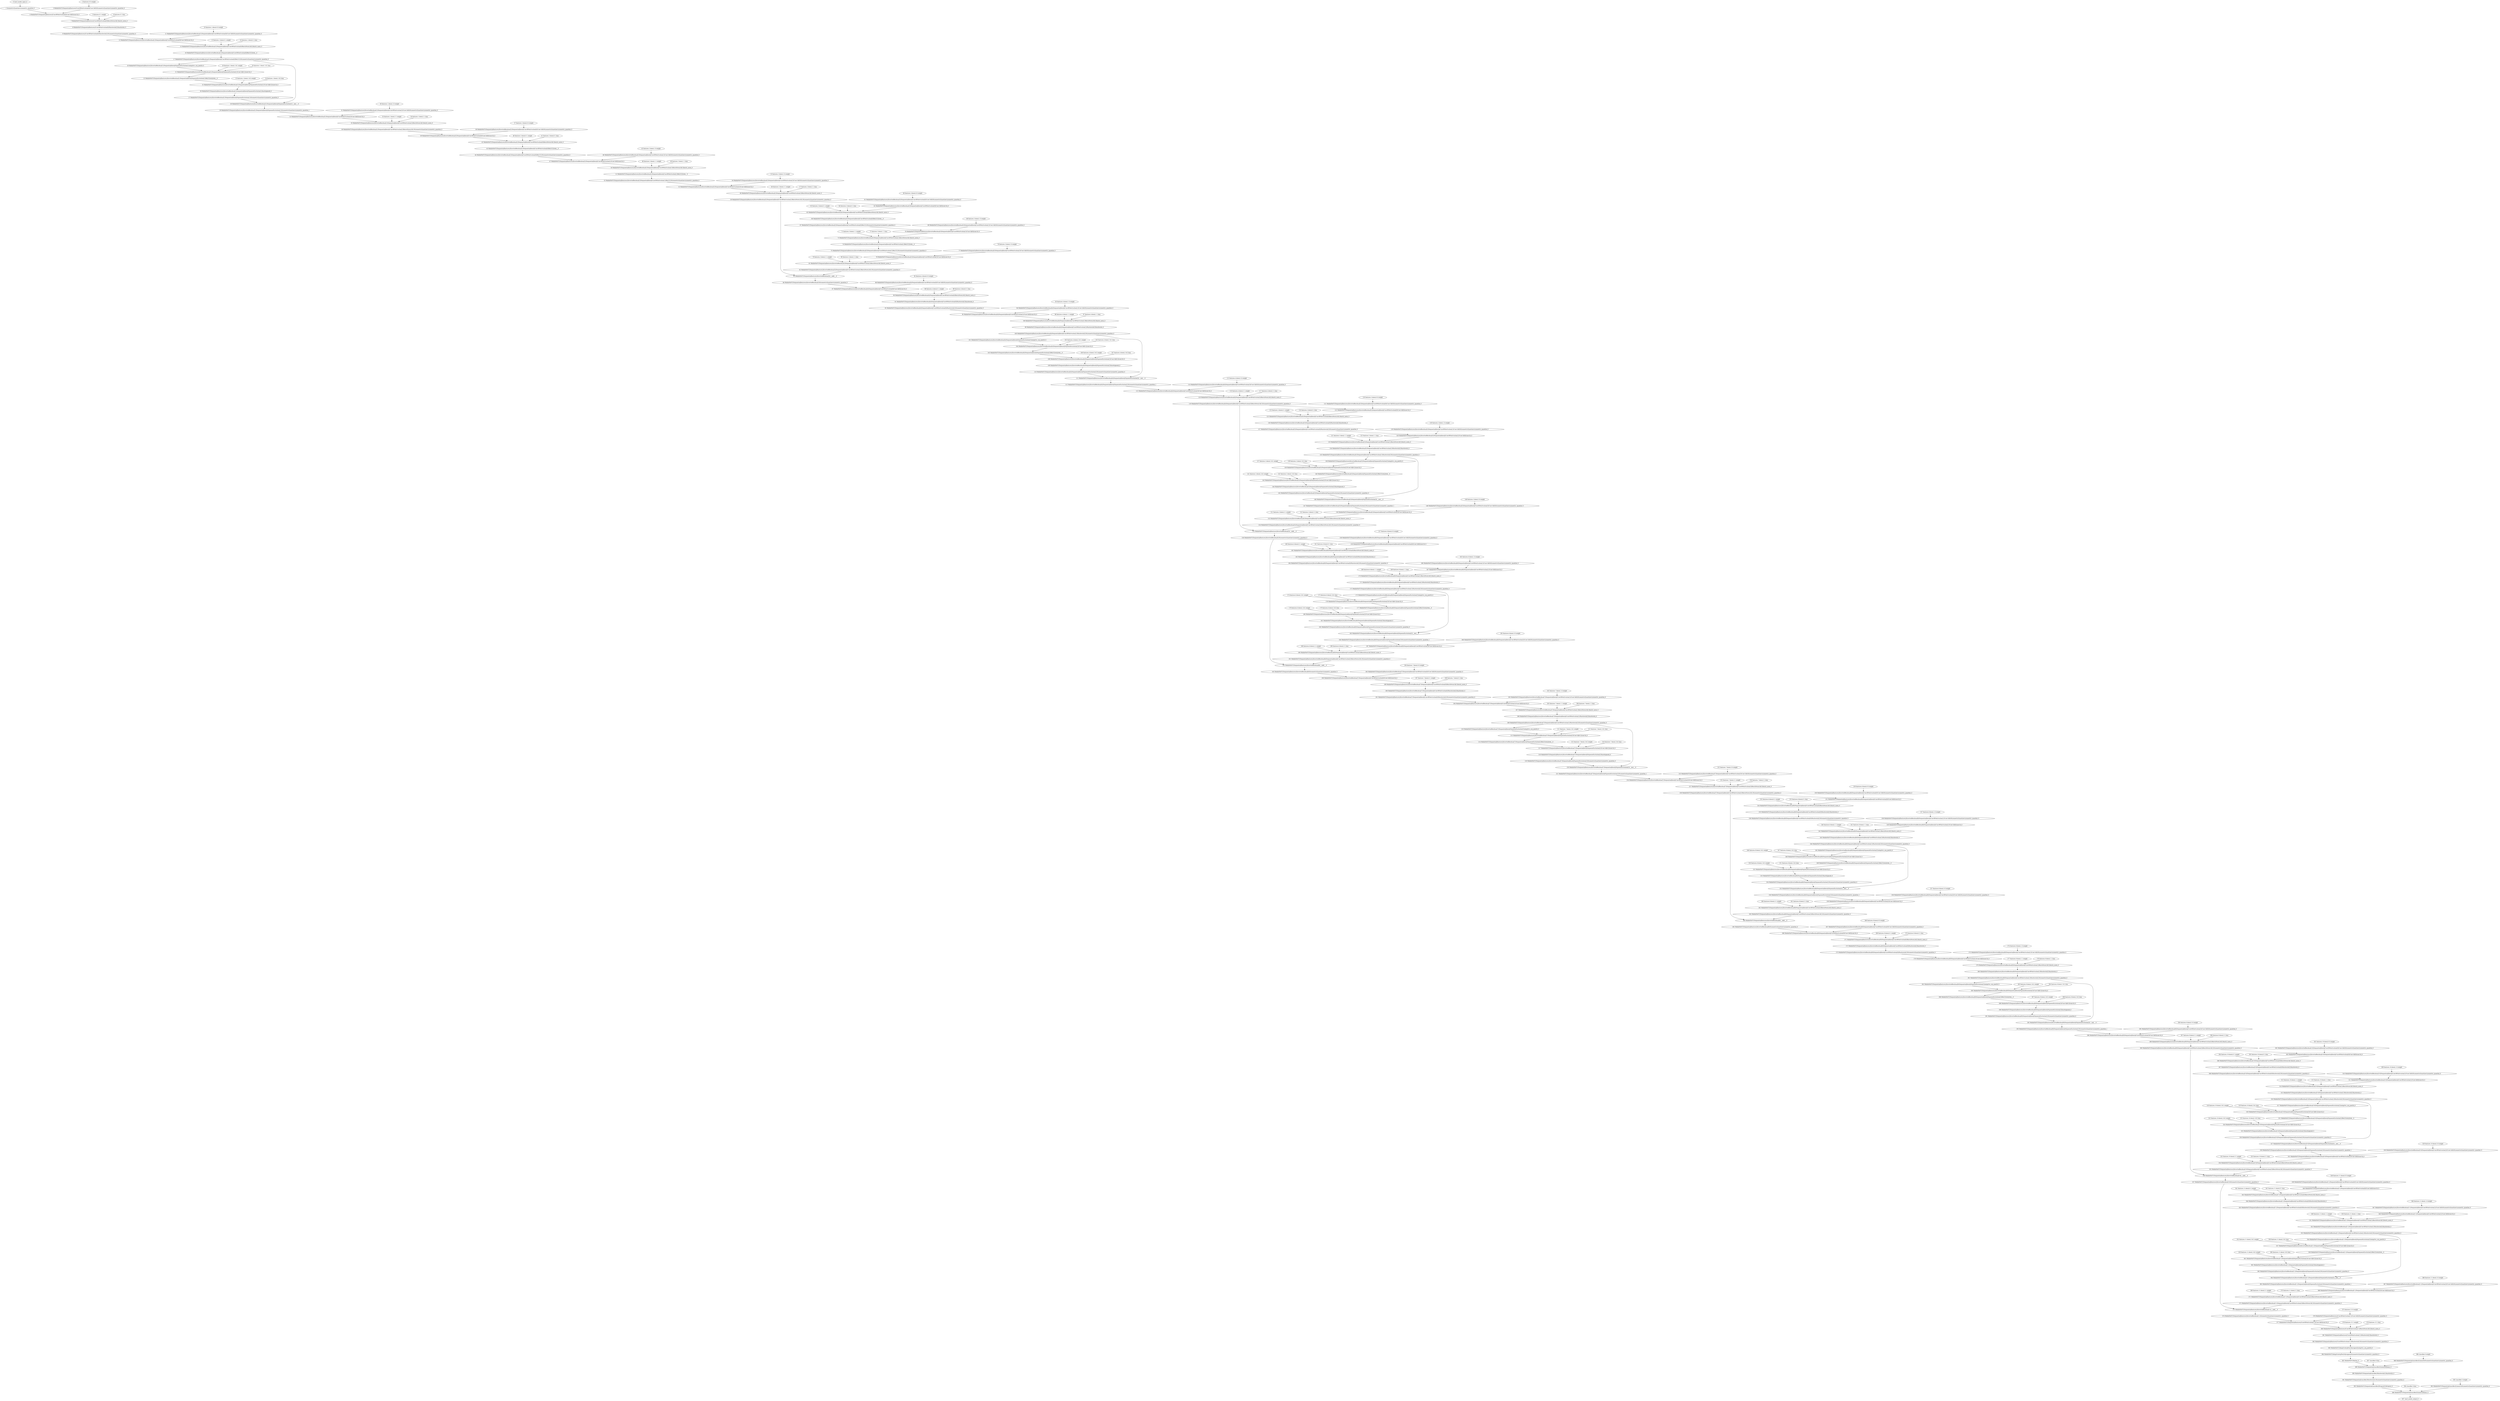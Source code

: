 strict digraph  {
"0 /nncf_model_input_0" [id=0, type=nncf_model_input];
"1 SymmetricQuantizer/symmetric_quantize_0" [id=1, type=symmetric_quantize];
"2 features.0.0.weight" [id=2, type=nncf_model_const];
"3 MobileNetV3/Sequential[features]/ConvBNActivation[0]/Conv2d[0]/SymmetricQuantizer/symmetric_quantize_0" [id=3, type=symmetric_quantize];
"4 MobileNetV3/Sequential[features]/ConvBNActivation[0]/Conv2d[0]/conv2d_0" [id=4, type=conv2d];
"5 features.0.1.weight" [id=5, type=nncf_model_const];
"6 features.0.1.bias" [id=6, type=nncf_model_const];
"7 MobileNetV3/Sequential[features]/ConvBNActivation[0]/BatchNorm2d[1]/batch_norm_0" [id=7, type=batch_norm];
"8 MobileNetV3/Sequential[features]/ConvBNActivation[0]/Hardswish[2]/hardswish_0" [id=8, type=hardswish];
"9 MobileNetV3/Sequential[features]/ConvBNActivation[0]/Hardswish[2]/SymmetricQuantizer/symmetric_quantize_0" [id=9, type=symmetric_quantize];
"10 features.1.block.0.0.weight" [id=10, type=nncf_model_const];
"11 MobileNetV3/Sequential[features]/InvertedResidual[1]/Sequential[block]/ConvBNActivation[0]/Conv2d[0]/SymmetricQuantizer/symmetric_quantize_0" [id=11, type=symmetric_quantize];
"12 MobileNetV3/Sequential[features]/InvertedResidual[1]/Sequential[block]/ConvBNActivation[0]/Conv2d[0]/conv2d_0" [id=12, type=conv2d];
"13 features.1.block.0.1.weight" [id=13, type=nncf_model_const];
"14 features.1.block.0.1.bias" [id=14, type=nncf_model_const];
"15 MobileNetV3/Sequential[features]/InvertedResidual[1]/Sequential[block]/ConvBNActivation[0]/BatchNorm2d[1]/batch_norm_0" [id=15, type=batch_norm];
"16 MobileNetV3/Sequential[features]/InvertedResidual[1]/Sequential[block]/ConvBNActivation[0]/ReLU[2]/relu__0" [id=16, type=relu_];
"17 MobileNetV3/Sequential[features]/InvertedResidual[1]/Sequential[block]/ConvBNActivation[0]/ReLU[2]/SymmetricQuantizer/symmetric_quantize_0" [id=17, type=symmetric_quantize];
"18 MobileNetV3/Sequential[features]/InvertedResidual[1]/Sequential[block]/SqueezeExcitation[1]/adaptive_avg_pool2d_0" [id=18, type=adaptive_avg_pool2d];
"19 features.1.block.1.fc1.weight" [id=19, type=nncf_model_const];
"20 features.1.block.1.fc1.bias" [id=20, type=nncf_model_const];
"21 MobileNetV3/Sequential[features]/InvertedResidual[1]/Sequential[block]/SqueezeExcitation[1]/Conv2d[fc1]/conv2d_0" [id=21, type=conv2d];
"22 MobileNetV3/Sequential[features]/InvertedResidual[1]/Sequential[block]/SqueezeExcitation[1]/ReLU[relu]/relu__0" [id=22, type=relu_];
"23 features.1.block.1.fc2.weight" [id=23, type=nncf_model_const];
"24 features.1.block.1.fc2.bias" [id=24, type=nncf_model_const];
"25 MobileNetV3/Sequential[features]/InvertedResidual[1]/Sequential[block]/SqueezeExcitation[1]/Conv2d[fc2]/conv2d_0" [id=25, type=conv2d];
"26 MobileNetV3/Sequential[features]/InvertedResidual[1]/Sequential[block]/SqueezeExcitation[1]/hardsigmoid_0" [id=26, type=hardsigmoid];
"27 MobileNetV3/Sequential[features]/InvertedResidual[1]/Sequential[block]/SqueezeExcitation[1]/SymmetricQuantizer/symmetric_quantize_0" [id=27, type=symmetric_quantize];
"28 MobileNetV3/Sequential[features]/InvertedResidual[1]/Sequential[block]/SqueezeExcitation[1]/__mul___0" [id=28, type=__mul__];
"29 MobileNetV3/Sequential[features]/InvertedResidual[1]/Sequential[block]/SqueezeExcitation[1]/SymmetricQuantizer/symmetric_quantize_1" [id=29, type=symmetric_quantize];
"30 features.1.block.2.0.weight" [id=30, type=nncf_model_const];
"31 MobileNetV3/Sequential[features]/InvertedResidual[1]/Sequential[block]/ConvBNActivation[2]/Conv2d[0]/SymmetricQuantizer/symmetric_quantize_0" [id=31, type=symmetric_quantize];
"32 MobileNetV3/Sequential[features]/InvertedResidual[1]/Sequential[block]/ConvBNActivation[2]/Conv2d[0]/conv2d_0" [id=32, type=conv2d];
"33 features.1.block.2.1.weight" [id=33, type=nncf_model_const];
"34 features.1.block.2.1.bias" [id=34, type=nncf_model_const];
"35 MobileNetV3/Sequential[features]/InvertedResidual[1]/Sequential[block]/ConvBNActivation[2]/BatchNorm2d[1]/batch_norm_0" [id=35, type=batch_norm];
"36 MobileNetV3/Sequential[features]/InvertedResidual[1]/Sequential[block]/ConvBNActivation[2]/BatchNorm2d[1]/SymmetricQuantizer/symmetric_quantize_0" [id=36, type=symmetric_quantize];
"37 features.2.block.0.0.weight" [id=37, type=nncf_model_const];
"38 MobileNetV3/Sequential[features]/InvertedResidual[2]/Sequential[block]/ConvBNActivation[0]/Conv2d[0]/SymmetricQuantizer/symmetric_quantize_0" [id=38, type=symmetric_quantize];
"39 MobileNetV3/Sequential[features]/InvertedResidual[2]/Sequential[block]/ConvBNActivation[0]/Conv2d[0]/conv2d_0" [id=39, type=conv2d];
"40 features.2.block.0.1.weight" [id=40, type=nncf_model_const];
"41 features.2.block.0.1.bias" [id=41, type=nncf_model_const];
"42 MobileNetV3/Sequential[features]/InvertedResidual[2]/Sequential[block]/ConvBNActivation[0]/BatchNorm2d[1]/batch_norm_0" [id=42, type=batch_norm];
"43 MobileNetV3/Sequential[features]/InvertedResidual[2]/Sequential[block]/ConvBNActivation[0]/ReLU[2]/relu__0" [id=43, type=relu_];
"44 MobileNetV3/Sequential[features]/InvertedResidual[2]/Sequential[block]/ConvBNActivation[0]/ReLU[2]/SymmetricQuantizer/symmetric_quantize_0" [id=44, type=symmetric_quantize];
"45 features.2.block.1.0.weight" [id=45, type=nncf_model_const];
"46 MobileNetV3/Sequential[features]/InvertedResidual[2]/Sequential[block]/ConvBNActivation[1]/Conv2d[0]/SymmetricQuantizer/symmetric_quantize_0" [id=46, type=symmetric_quantize];
"47 MobileNetV3/Sequential[features]/InvertedResidual[2]/Sequential[block]/ConvBNActivation[1]/Conv2d[0]/conv2d_0" [id=47, type=conv2d];
"48 features.2.block.1.1.weight" [id=48, type=nncf_model_const];
"49 features.2.block.1.1.bias" [id=49, type=nncf_model_const];
"50 MobileNetV3/Sequential[features]/InvertedResidual[2]/Sequential[block]/ConvBNActivation[1]/BatchNorm2d[1]/batch_norm_0" [id=50, type=batch_norm];
"51 MobileNetV3/Sequential[features]/InvertedResidual[2]/Sequential[block]/ConvBNActivation[1]/ReLU[2]/relu__0" [id=51, type=relu_];
"52 MobileNetV3/Sequential[features]/InvertedResidual[2]/Sequential[block]/ConvBNActivation[1]/ReLU[2]/SymmetricQuantizer/symmetric_quantize_0" [id=52, type=symmetric_quantize];
"53 features.2.block.2.0.weight" [id=53, type=nncf_model_const];
"54 MobileNetV3/Sequential[features]/InvertedResidual[2]/Sequential[block]/ConvBNActivation[2]/Conv2d[0]/SymmetricQuantizer/symmetric_quantize_0" [id=54, type=symmetric_quantize];
"55 MobileNetV3/Sequential[features]/InvertedResidual[2]/Sequential[block]/ConvBNActivation[2]/Conv2d[0]/conv2d_0" [id=55, type=conv2d];
"56 features.2.block.2.1.weight" [id=56, type=nncf_model_const];
"57 features.2.block.2.1.bias" [id=57, type=nncf_model_const];
"58 MobileNetV3/Sequential[features]/InvertedResidual[2]/Sequential[block]/ConvBNActivation[2]/BatchNorm2d[1]/batch_norm_0" [id=58, type=batch_norm];
"59 MobileNetV3/Sequential[features]/InvertedResidual[2]/Sequential[block]/ConvBNActivation[2]/BatchNorm2d[1]/SymmetricQuantizer/symmetric_quantize_0" [id=59, type=symmetric_quantize];
"60 features.3.block.0.0.weight" [id=60, type=nncf_model_const];
"61 MobileNetV3/Sequential[features]/InvertedResidual[3]/Sequential[block]/ConvBNActivation[0]/Conv2d[0]/SymmetricQuantizer/symmetric_quantize_0" [id=61, type=symmetric_quantize];
"62 MobileNetV3/Sequential[features]/InvertedResidual[3]/Sequential[block]/ConvBNActivation[0]/Conv2d[0]/conv2d_0" [id=62, type=conv2d];
"63 features.3.block.0.1.weight" [id=63, type=nncf_model_const];
"64 features.3.block.0.1.bias" [id=64, type=nncf_model_const];
"65 MobileNetV3/Sequential[features]/InvertedResidual[3]/Sequential[block]/ConvBNActivation[0]/BatchNorm2d[1]/batch_norm_0" [id=65, type=batch_norm];
"66 MobileNetV3/Sequential[features]/InvertedResidual[3]/Sequential[block]/ConvBNActivation[0]/ReLU[2]/relu__0" [id=66, type=relu_];
"67 MobileNetV3/Sequential[features]/InvertedResidual[3]/Sequential[block]/ConvBNActivation[0]/ReLU[2]/SymmetricQuantizer/symmetric_quantize_0" [id=67, type=symmetric_quantize];
"68 features.3.block.1.0.weight" [id=68, type=nncf_model_const];
"69 MobileNetV3/Sequential[features]/InvertedResidual[3]/Sequential[block]/ConvBNActivation[1]/Conv2d[0]/SymmetricQuantizer/symmetric_quantize_0" [id=69, type=symmetric_quantize];
"70 MobileNetV3/Sequential[features]/InvertedResidual[3]/Sequential[block]/ConvBNActivation[1]/Conv2d[0]/conv2d_0" [id=70, type=conv2d];
"71 features.3.block.1.1.weight" [id=71, type=nncf_model_const];
"72 features.3.block.1.1.bias" [id=72, type=nncf_model_const];
"73 MobileNetV3/Sequential[features]/InvertedResidual[3]/Sequential[block]/ConvBNActivation[1]/BatchNorm2d[1]/batch_norm_0" [id=73, type=batch_norm];
"74 MobileNetV3/Sequential[features]/InvertedResidual[3]/Sequential[block]/ConvBNActivation[1]/ReLU[2]/relu__0" [id=74, type=relu_];
"75 MobileNetV3/Sequential[features]/InvertedResidual[3]/Sequential[block]/ConvBNActivation[1]/ReLU[2]/SymmetricQuantizer/symmetric_quantize_0" [id=75, type=symmetric_quantize];
"76 features.3.block.2.0.weight" [id=76, type=nncf_model_const];
"77 MobileNetV3/Sequential[features]/InvertedResidual[3]/Sequential[block]/ConvBNActivation[2]/Conv2d[0]/SymmetricQuantizer/symmetric_quantize_0" [id=77, type=symmetric_quantize];
"78 MobileNetV3/Sequential[features]/InvertedResidual[3]/Sequential[block]/ConvBNActivation[2]/Conv2d[0]/conv2d_0" [id=78, type=conv2d];
"79 features.3.block.2.1.weight" [id=79, type=nncf_model_const];
"80 features.3.block.2.1.bias" [id=80, type=nncf_model_const];
"81 MobileNetV3/Sequential[features]/InvertedResidual[3]/Sequential[block]/ConvBNActivation[2]/BatchNorm2d[1]/batch_norm_0" [id=81, type=batch_norm];
"82 MobileNetV3/Sequential[features]/InvertedResidual[3]/Sequential[block]/ConvBNActivation[2]/BatchNorm2d[1]/SymmetricQuantizer/symmetric_quantize_0" [id=82, type=symmetric_quantize];
"83 MobileNetV3/Sequential[features]/InvertedResidual[3]/__iadd___0" [id=83, type=__iadd__];
"84 MobileNetV3/Sequential[features]/InvertedResidual[3]/SymmetricQuantizer/symmetric_quantize_0" [id=84, type=symmetric_quantize];
"85 features.4.block.0.0.weight" [id=85, type=nncf_model_const];
"86 MobileNetV3/Sequential[features]/InvertedResidual[4]/Sequential[block]/ConvBNActivation[0]/Conv2d[0]/SymmetricQuantizer/symmetric_quantize_0" [id=86, type=symmetric_quantize];
"87 MobileNetV3/Sequential[features]/InvertedResidual[4]/Sequential[block]/ConvBNActivation[0]/Conv2d[0]/conv2d_0" [id=87, type=conv2d];
"88 features.4.block.0.1.weight" [id=88, type=nncf_model_const];
"89 features.4.block.0.1.bias" [id=89, type=nncf_model_const];
"90 MobileNetV3/Sequential[features]/InvertedResidual[4]/Sequential[block]/ConvBNActivation[0]/BatchNorm2d[1]/batch_norm_0" [id=90, type=batch_norm];
"91 MobileNetV3/Sequential[features]/InvertedResidual[4]/Sequential[block]/ConvBNActivation[0]/Hardswish[2]/hardswish_0" [id=91, type=hardswish];
"92 MobileNetV3/Sequential[features]/InvertedResidual[4]/Sequential[block]/ConvBNActivation[0]/Hardswish[2]/SymmetricQuantizer/symmetric_quantize_0" [id=92, type=symmetric_quantize];
"93 features.4.block.1.0.weight" [id=93, type=nncf_model_const];
"94 MobileNetV3/Sequential[features]/InvertedResidual[4]/Sequential[block]/ConvBNActivation[1]/Conv2d[0]/SymmetricQuantizer/symmetric_quantize_0" [id=94, type=symmetric_quantize];
"95 MobileNetV3/Sequential[features]/InvertedResidual[4]/Sequential[block]/ConvBNActivation[1]/Conv2d[0]/conv2d_0" [id=95, type=conv2d];
"96 features.4.block.1.1.weight" [id=96, type=nncf_model_const];
"97 features.4.block.1.1.bias" [id=97, type=nncf_model_const];
"98 MobileNetV3/Sequential[features]/InvertedResidual[4]/Sequential[block]/ConvBNActivation[1]/BatchNorm2d[1]/batch_norm_0" [id=98, type=batch_norm];
"99 MobileNetV3/Sequential[features]/InvertedResidual[4]/Sequential[block]/ConvBNActivation[1]/Hardswish[2]/hardswish_0" [id=99, type=hardswish];
"100 MobileNetV3/Sequential[features]/InvertedResidual[4]/Sequential[block]/ConvBNActivation[1]/Hardswish[2]/SymmetricQuantizer/symmetric_quantize_0" [id=100, type=symmetric_quantize];
"101 MobileNetV3/Sequential[features]/InvertedResidual[4]/Sequential[block]/SqueezeExcitation[2]/adaptive_avg_pool2d_0" [id=101, type=adaptive_avg_pool2d];
"102 features.4.block.2.fc1.weight" [id=102, type=nncf_model_const];
"103 features.4.block.2.fc1.bias" [id=103, type=nncf_model_const];
"104 MobileNetV3/Sequential[features]/InvertedResidual[4]/Sequential[block]/SqueezeExcitation[2]/Conv2d[fc1]/conv2d_0" [id=104, type=conv2d];
"105 MobileNetV3/Sequential[features]/InvertedResidual[4]/Sequential[block]/SqueezeExcitation[2]/ReLU[relu]/relu__0" [id=105, type=relu_];
"106 features.4.block.2.fc2.weight" [id=106, type=nncf_model_const];
"107 features.4.block.2.fc2.bias" [id=107, type=nncf_model_const];
"108 MobileNetV3/Sequential[features]/InvertedResidual[4]/Sequential[block]/SqueezeExcitation[2]/Conv2d[fc2]/conv2d_0" [id=108, type=conv2d];
"109 MobileNetV3/Sequential[features]/InvertedResidual[4]/Sequential[block]/SqueezeExcitation[2]/hardsigmoid_0" [id=109, type=hardsigmoid];
"110 MobileNetV3/Sequential[features]/InvertedResidual[4]/Sequential[block]/SqueezeExcitation[2]/SymmetricQuantizer/symmetric_quantize_0" [id=110, type=symmetric_quantize];
"111 MobileNetV3/Sequential[features]/InvertedResidual[4]/Sequential[block]/SqueezeExcitation[2]/__mul___0" [id=111, type=__mul__];
"112 MobileNetV3/Sequential[features]/InvertedResidual[4]/Sequential[block]/SqueezeExcitation[2]/SymmetricQuantizer/symmetric_quantize_1" [id=112, type=symmetric_quantize];
"113 features.4.block.3.0.weight" [id=113, type=nncf_model_const];
"114 MobileNetV3/Sequential[features]/InvertedResidual[4]/Sequential[block]/ConvBNActivation[3]/Conv2d[0]/SymmetricQuantizer/symmetric_quantize_0" [id=114, type=symmetric_quantize];
"115 MobileNetV3/Sequential[features]/InvertedResidual[4]/Sequential[block]/ConvBNActivation[3]/Conv2d[0]/conv2d_0" [id=115, type=conv2d];
"116 features.4.block.3.1.weight" [id=116, type=nncf_model_const];
"117 features.4.block.3.1.bias" [id=117, type=nncf_model_const];
"118 MobileNetV3/Sequential[features]/InvertedResidual[4]/Sequential[block]/ConvBNActivation[3]/BatchNorm2d[1]/batch_norm_0" [id=118, type=batch_norm];
"119 MobileNetV3/Sequential[features]/InvertedResidual[4]/Sequential[block]/ConvBNActivation[3]/BatchNorm2d[1]/SymmetricQuantizer/symmetric_quantize_0" [id=119, type=symmetric_quantize];
"120 features.5.block.0.0.weight" [id=120, type=nncf_model_const];
"121 MobileNetV3/Sequential[features]/InvertedResidual[5]/Sequential[block]/ConvBNActivation[0]/Conv2d[0]/SymmetricQuantizer/symmetric_quantize_0" [id=121, type=symmetric_quantize];
"122 MobileNetV3/Sequential[features]/InvertedResidual[5]/Sequential[block]/ConvBNActivation[0]/Conv2d[0]/conv2d_0" [id=122, type=conv2d];
"123 features.5.block.0.1.weight" [id=123, type=nncf_model_const];
"124 features.5.block.0.1.bias" [id=124, type=nncf_model_const];
"125 MobileNetV3/Sequential[features]/InvertedResidual[5]/Sequential[block]/ConvBNActivation[0]/BatchNorm2d[1]/batch_norm_0" [id=125, type=batch_norm];
"126 MobileNetV3/Sequential[features]/InvertedResidual[5]/Sequential[block]/ConvBNActivation[0]/Hardswish[2]/hardswish_0" [id=126, type=hardswish];
"127 MobileNetV3/Sequential[features]/InvertedResidual[5]/Sequential[block]/ConvBNActivation[0]/Hardswish[2]/SymmetricQuantizer/symmetric_quantize_0" [id=127, type=symmetric_quantize];
"128 features.5.block.1.0.weight" [id=128, type=nncf_model_const];
"129 MobileNetV3/Sequential[features]/InvertedResidual[5]/Sequential[block]/ConvBNActivation[1]/Conv2d[0]/SymmetricQuantizer/symmetric_quantize_0" [id=129, type=symmetric_quantize];
"130 MobileNetV3/Sequential[features]/InvertedResidual[5]/Sequential[block]/ConvBNActivation[1]/Conv2d[0]/conv2d_0" [id=130, type=conv2d];
"131 features.5.block.1.1.weight" [id=131, type=nncf_model_const];
"132 features.5.block.1.1.bias" [id=132, type=nncf_model_const];
"133 MobileNetV3/Sequential[features]/InvertedResidual[5]/Sequential[block]/ConvBNActivation[1]/BatchNorm2d[1]/batch_norm_0" [id=133, type=batch_norm];
"134 MobileNetV3/Sequential[features]/InvertedResidual[5]/Sequential[block]/ConvBNActivation[1]/Hardswish[2]/hardswish_0" [id=134, type=hardswish];
"135 MobileNetV3/Sequential[features]/InvertedResidual[5]/Sequential[block]/ConvBNActivation[1]/Hardswish[2]/SymmetricQuantizer/symmetric_quantize_0" [id=135, type=symmetric_quantize];
"136 MobileNetV3/Sequential[features]/InvertedResidual[5]/Sequential[block]/SqueezeExcitation[2]/adaptive_avg_pool2d_0" [id=136, type=adaptive_avg_pool2d];
"137 features.5.block.2.fc1.weight" [id=137, type=nncf_model_const];
"138 features.5.block.2.fc1.bias" [id=138, type=nncf_model_const];
"139 MobileNetV3/Sequential[features]/InvertedResidual[5]/Sequential[block]/SqueezeExcitation[2]/Conv2d[fc1]/conv2d_0" [id=139, type=conv2d];
"140 MobileNetV3/Sequential[features]/InvertedResidual[5]/Sequential[block]/SqueezeExcitation[2]/ReLU[relu]/relu__0" [id=140, type=relu_];
"141 features.5.block.2.fc2.weight" [id=141, type=nncf_model_const];
"142 features.5.block.2.fc2.bias" [id=142, type=nncf_model_const];
"143 MobileNetV3/Sequential[features]/InvertedResidual[5]/Sequential[block]/SqueezeExcitation[2]/Conv2d[fc2]/conv2d_0" [id=143, type=conv2d];
"144 MobileNetV3/Sequential[features]/InvertedResidual[5]/Sequential[block]/SqueezeExcitation[2]/hardsigmoid_0" [id=144, type=hardsigmoid];
"145 MobileNetV3/Sequential[features]/InvertedResidual[5]/Sequential[block]/SqueezeExcitation[2]/SymmetricQuantizer/symmetric_quantize_0" [id=145, type=symmetric_quantize];
"146 MobileNetV3/Sequential[features]/InvertedResidual[5]/Sequential[block]/SqueezeExcitation[2]/__mul___0" [id=146, type=__mul__];
"147 MobileNetV3/Sequential[features]/InvertedResidual[5]/Sequential[block]/SqueezeExcitation[2]/SymmetricQuantizer/symmetric_quantize_1" [id=147, type=symmetric_quantize];
"148 features.5.block.3.0.weight" [id=148, type=nncf_model_const];
"149 MobileNetV3/Sequential[features]/InvertedResidual[5]/Sequential[block]/ConvBNActivation[3]/Conv2d[0]/SymmetricQuantizer/symmetric_quantize_0" [id=149, type=symmetric_quantize];
"150 MobileNetV3/Sequential[features]/InvertedResidual[5]/Sequential[block]/ConvBNActivation[3]/Conv2d[0]/conv2d_0" [id=150, type=conv2d];
"151 features.5.block.3.1.weight" [id=151, type=nncf_model_const];
"152 features.5.block.3.1.bias" [id=152, type=nncf_model_const];
"153 MobileNetV3/Sequential[features]/InvertedResidual[5]/Sequential[block]/ConvBNActivation[3]/BatchNorm2d[1]/batch_norm_0" [id=153, type=batch_norm];
"154 MobileNetV3/Sequential[features]/InvertedResidual[5]/Sequential[block]/ConvBNActivation[3]/BatchNorm2d[1]/SymmetricQuantizer/symmetric_quantize_0" [id=154, type=symmetric_quantize];
"155 MobileNetV3/Sequential[features]/InvertedResidual[5]/__iadd___0" [id=155, type=__iadd__];
"156 MobileNetV3/Sequential[features]/InvertedResidual[5]/SymmetricQuantizer/symmetric_quantize_0" [id=156, type=symmetric_quantize];
"157 features.6.block.0.0.weight" [id=157, type=nncf_model_const];
"158 MobileNetV3/Sequential[features]/InvertedResidual[6]/Sequential[block]/ConvBNActivation[0]/Conv2d[0]/SymmetricQuantizer/symmetric_quantize_0" [id=158, type=symmetric_quantize];
"159 MobileNetV3/Sequential[features]/InvertedResidual[6]/Sequential[block]/ConvBNActivation[0]/Conv2d[0]/conv2d_0" [id=159, type=conv2d];
"160 features.6.block.0.1.weight" [id=160, type=nncf_model_const];
"161 features.6.block.0.1.bias" [id=161, type=nncf_model_const];
"162 MobileNetV3/Sequential[features]/InvertedResidual[6]/Sequential[block]/ConvBNActivation[0]/BatchNorm2d[1]/batch_norm_0" [id=162, type=batch_norm];
"163 MobileNetV3/Sequential[features]/InvertedResidual[6]/Sequential[block]/ConvBNActivation[0]/Hardswish[2]/hardswish_0" [id=163, type=hardswish];
"164 MobileNetV3/Sequential[features]/InvertedResidual[6]/Sequential[block]/ConvBNActivation[0]/Hardswish[2]/SymmetricQuantizer/symmetric_quantize_0" [id=164, type=symmetric_quantize];
"165 features.6.block.1.0.weight" [id=165, type=nncf_model_const];
"166 MobileNetV3/Sequential[features]/InvertedResidual[6]/Sequential[block]/ConvBNActivation[1]/Conv2d[0]/SymmetricQuantizer/symmetric_quantize_0" [id=166, type=symmetric_quantize];
"167 MobileNetV3/Sequential[features]/InvertedResidual[6]/Sequential[block]/ConvBNActivation[1]/Conv2d[0]/conv2d_0" [id=167, type=conv2d];
"168 features.6.block.1.1.weight" [id=168, type=nncf_model_const];
"169 features.6.block.1.1.bias" [id=169, type=nncf_model_const];
"170 MobileNetV3/Sequential[features]/InvertedResidual[6]/Sequential[block]/ConvBNActivation[1]/BatchNorm2d[1]/batch_norm_0" [id=170, type=batch_norm];
"171 MobileNetV3/Sequential[features]/InvertedResidual[6]/Sequential[block]/ConvBNActivation[1]/Hardswish[2]/hardswish_0" [id=171, type=hardswish];
"172 MobileNetV3/Sequential[features]/InvertedResidual[6]/Sequential[block]/ConvBNActivation[1]/Hardswish[2]/SymmetricQuantizer/symmetric_quantize_0" [id=172, type=symmetric_quantize];
"173 MobileNetV3/Sequential[features]/InvertedResidual[6]/Sequential[block]/SqueezeExcitation[2]/adaptive_avg_pool2d_0" [id=173, type=adaptive_avg_pool2d];
"174 features.6.block.2.fc1.weight" [id=174, type=nncf_model_const];
"175 features.6.block.2.fc1.bias" [id=175, type=nncf_model_const];
"176 MobileNetV3/Sequential[features]/InvertedResidual[6]/Sequential[block]/SqueezeExcitation[2]/Conv2d[fc1]/conv2d_0" [id=176, type=conv2d];
"177 MobileNetV3/Sequential[features]/InvertedResidual[6]/Sequential[block]/SqueezeExcitation[2]/ReLU[relu]/relu__0" [id=177, type=relu_];
"178 features.6.block.2.fc2.weight" [id=178, type=nncf_model_const];
"179 features.6.block.2.fc2.bias" [id=179, type=nncf_model_const];
"180 MobileNetV3/Sequential[features]/InvertedResidual[6]/Sequential[block]/SqueezeExcitation[2]/Conv2d[fc2]/conv2d_0" [id=180, type=conv2d];
"181 MobileNetV3/Sequential[features]/InvertedResidual[6]/Sequential[block]/SqueezeExcitation[2]/hardsigmoid_0" [id=181, type=hardsigmoid];
"182 MobileNetV3/Sequential[features]/InvertedResidual[6]/Sequential[block]/SqueezeExcitation[2]/SymmetricQuantizer/symmetric_quantize_0" [id=182, type=symmetric_quantize];
"183 MobileNetV3/Sequential[features]/InvertedResidual[6]/Sequential[block]/SqueezeExcitation[2]/__mul___0" [id=183, type=__mul__];
"184 MobileNetV3/Sequential[features]/InvertedResidual[6]/Sequential[block]/SqueezeExcitation[2]/SymmetricQuantizer/symmetric_quantize_1" [id=184, type=symmetric_quantize];
"185 features.6.block.3.0.weight" [id=185, type=nncf_model_const];
"186 MobileNetV3/Sequential[features]/InvertedResidual[6]/Sequential[block]/ConvBNActivation[3]/Conv2d[0]/SymmetricQuantizer/symmetric_quantize_0" [id=186, type=symmetric_quantize];
"187 MobileNetV3/Sequential[features]/InvertedResidual[6]/Sequential[block]/ConvBNActivation[3]/Conv2d[0]/conv2d_0" [id=187, type=conv2d];
"188 features.6.block.3.1.weight" [id=188, type=nncf_model_const];
"189 features.6.block.3.1.bias" [id=189, type=nncf_model_const];
"190 MobileNetV3/Sequential[features]/InvertedResidual[6]/Sequential[block]/ConvBNActivation[3]/BatchNorm2d[1]/batch_norm_0" [id=190, type=batch_norm];
"191 MobileNetV3/Sequential[features]/InvertedResidual[6]/Sequential[block]/ConvBNActivation[3]/BatchNorm2d[1]/SymmetricQuantizer/symmetric_quantize_0" [id=191, type=symmetric_quantize];
"192 MobileNetV3/Sequential[features]/InvertedResidual[6]/__iadd___0" [id=192, type=__iadd__];
"193 MobileNetV3/Sequential[features]/InvertedResidual[6]/SymmetricQuantizer/symmetric_quantize_0" [id=193, type=symmetric_quantize];
"194 features.7.block.0.0.weight" [id=194, type=nncf_model_const];
"195 MobileNetV3/Sequential[features]/InvertedResidual[7]/Sequential[block]/ConvBNActivation[0]/Conv2d[0]/SymmetricQuantizer/symmetric_quantize_0" [id=195, type=symmetric_quantize];
"196 MobileNetV3/Sequential[features]/InvertedResidual[7]/Sequential[block]/ConvBNActivation[0]/Conv2d[0]/conv2d_0" [id=196, type=conv2d];
"197 features.7.block.0.1.weight" [id=197, type=nncf_model_const];
"198 features.7.block.0.1.bias" [id=198, type=nncf_model_const];
"199 MobileNetV3/Sequential[features]/InvertedResidual[7]/Sequential[block]/ConvBNActivation[0]/BatchNorm2d[1]/batch_norm_0" [id=199, type=batch_norm];
"200 MobileNetV3/Sequential[features]/InvertedResidual[7]/Sequential[block]/ConvBNActivation[0]/Hardswish[2]/hardswish_0" [id=200, type=hardswish];
"201 MobileNetV3/Sequential[features]/InvertedResidual[7]/Sequential[block]/ConvBNActivation[0]/Hardswish[2]/SymmetricQuantizer/symmetric_quantize_0" [id=201, type=symmetric_quantize];
"202 features.7.block.1.0.weight" [id=202, type=nncf_model_const];
"203 MobileNetV3/Sequential[features]/InvertedResidual[7]/Sequential[block]/ConvBNActivation[1]/Conv2d[0]/SymmetricQuantizer/symmetric_quantize_0" [id=203, type=symmetric_quantize];
"204 MobileNetV3/Sequential[features]/InvertedResidual[7]/Sequential[block]/ConvBNActivation[1]/Conv2d[0]/conv2d_0" [id=204, type=conv2d];
"205 features.7.block.1.1.weight" [id=205, type=nncf_model_const];
"206 features.7.block.1.1.bias" [id=206, type=nncf_model_const];
"207 MobileNetV3/Sequential[features]/InvertedResidual[7]/Sequential[block]/ConvBNActivation[1]/BatchNorm2d[1]/batch_norm_0" [id=207, type=batch_norm];
"208 MobileNetV3/Sequential[features]/InvertedResidual[7]/Sequential[block]/ConvBNActivation[1]/Hardswish[2]/hardswish_0" [id=208, type=hardswish];
"209 MobileNetV3/Sequential[features]/InvertedResidual[7]/Sequential[block]/ConvBNActivation[1]/Hardswish[2]/SymmetricQuantizer/symmetric_quantize_0" [id=209, type=symmetric_quantize];
"210 MobileNetV3/Sequential[features]/InvertedResidual[7]/Sequential[block]/SqueezeExcitation[2]/adaptive_avg_pool2d_0" [id=210, type=adaptive_avg_pool2d];
"211 features.7.block.2.fc1.weight" [id=211, type=nncf_model_const];
"212 features.7.block.2.fc1.bias" [id=212, type=nncf_model_const];
"213 MobileNetV3/Sequential[features]/InvertedResidual[7]/Sequential[block]/SqueezeExcitation[2]/Conv2d[fc1]/conv2d_0" [id=213, type=conv2d];
"214 MobileNetV3/Sequential[features]/InvertedResidual[7]/Sequential[block]/SqueezeExcitation[2]/ReLU[relu]/relu__0" [id=214, type=relu_];
"215 features.7.block.2.fc2.weight" [id=215, type=nncf_model_const];
"216 features.7.block.2.fc2.bias" [id=216, type=nncf_model_const];
"217 MobileNetV3/Sequential[features]/InvertedResidual[7]/Sequential[block]/SqueezeExcitation[2]/Conv2d[fc2]/conv2d_0" [id=217, type=conv2d];
"218 MobileNetV3/Sequential[features]/InvertedResidual[7]/Sequential[block]/SqueezeExcitation[2]/hardsigmoid_0" [id=218, type=hardsigmoid];
"219 MobileNetV3/Sequential[features]/InvertedResidual[7]/Sequential[block]/SqueezeExcitation[2]/SymmetricQuantizer/symmetric_quantize_0" [id=219, type=symmetric_quantize];
"220 MobileNetV3/Sequential[features]/InvertedResidual[7]/Sequential[block]/SqueezeExcitation[2]/__mul___0" [id=220, type=__mul__];
"221 MobileNetV3/Sequential[features]/InvertedResidual[7]/Sequential[block]/SqueezeExcitation[2]/SymmetricQuantizer/symmetric_quantize_1" [id=221, type=symmetric_quantize];
"222 features.7.block.3.0.weight" [id=222, type=nncf_model_const];
"223 MobileNetV3/Sequential[features]/InvertedResidual[7]/Sequential[block]/ConvBNActivation[3]/Conv2d[0]/SymmetricQuantizer/symmetric_quantize_0" [id=223, type=symmetric_quantize];
"224 MobileNetV3/Sequential[features]/InvertedResidual[7]/Sequential[block]/ConvBNActivation[3]/Conv2d[0]/conv2d_0" [id=224, type=conv2d];
"225 features.7.block.3.1.weight" [id=225, type=nncf_model_const];
"226 features.7.block.3.1.bias" [id=226, type=nncf_model_const];
"227 MobileNetV3/Sequential[features]/InvertedResidual[7]/Sequential[block]/ConvBNActivation[3]/BatchNorm2d[1]/batch_norm_0" [id=227, type=batch_norm];
"228 MobileNetV3/Sequential[features]/InvertedResidual[7]/Sequential[block]/ConvBNActivation[3]/BatchNorm2d[1]/SymmetricQuantizer/symmetric_quantize_0" [id=228, type=symmetric_quantize];
"229 features.8.block.0.0.weight" [id=229, type=nncf_model_const];
"230 MobileNetV3/Sequential[features]/InvertedResidual[8]/Sequential[block]/ConvBNActivation[0]/Conv2d[0]/SymmetricQuantizer/symmetric_quantize_0" [id=230, type=symmetric_quantize];
"231 MobileNetV3/Sequential[features]/InvertedResidual[8]/Sequential[block]/ConvBNActivation[0]/Conv2d[0]/conv2d_0" [id=231, type=conv2d];
"232 features.8.block.0.1.weight" [id=232, type=nncf_model_const];
"233 features.8.block.0.1.bias" [id=233, type=nncf_model_const];
"234 MobileNetV3/Sequential[features]/InvertedResidual[8]/Sequential[block]/ConvBNActivation[0]/BatchNorm2d[1]/batch_norm_0" [id=234, type=batch_norm];
"235 MobileNetV3/Sequential[features]/InvertedResidual[8]/Sequential[block]/ConvBNActivation[0]/Hardswish[2]/hardswish_0" [id=235, type=hardswish];
"236 MobileNetV3/Sequential[features]/InvertedResidual[8]/Sequential[block]/ConvBNActivation[0]/Hardswish[2]/SymmetricQuantizer/symmetric_quantize_0" [id=236, type=symmetric_quantize];
"237 features.8.block.1.0.weight" [id=237, type=nncf_model_const];
"238 MobileNetV3/Sequential[features]/InvertedResidual[8]/Sequential[block]/ConvBNActivation[1]/Conv2d[0]/SymmetricQuantizer/symmetric_quantize_0" [id=238, type=symmetric_quantize];
"239 MobileNetV3/Sequential[features]/InvertedResidual[8]/Sequential[block]/ConvBNActivation[1]/Conv2d[0]/conv2d_0" [id=239, type=conv2d];
"240 features.8.block.1.1.weight" [id=240, type=nncf_model_const];
"241 features.8.block.1.1.bias" [id=241, type=nncf_model_const];
"242 MobileNetV3/Sequential[features]/InvertedResidual[8]/Sequential[block]/ConvBNActivation[1]/BatchNorm2d[1]/batch_norm_0" [id=242, type=batch_norm];
"243 MobileNetV3/Sequential[features]/InvertedResidual[8]/Sequential[block]/ConvBNActivation[1]/Hardswish[2]/hardswish_0" [id=243, type=hardswish];
"244 MobileNetV3/Sequential[features]/InvertedResidual[8]/Sequential[block]/ConvBNActivation[1]/Hardswish[2]/SymmetricQuantizer/symmetric_quantize_0" [id=244, type=symmetric_quantize];
"245 MobileNetV3/Sequential[features]/InvertedResidual[8]/Sequential[block]/SqueezeExcitation[2]/adaptive_avg_pool2d_0" [id=245, type=adaptive_avg_pool2d];
"246 features.8.block.2.fc1.weight" [id=246, type=nncf_model_const];
"247 features.8.block.2.fc1.bias" [id=247, type=nncf_model_const];
"248 MobileNetV3/Sequential[features]/InvertedResidual[8]/Sequential[block]/SqueezeExcitation[2]/Conv2d[fc1]/conv2d_0" [id=248, type=conv2d];
"249 MobileNetV3/Sequential[features]/InvertedResidual[8]/Sequential[block]/SqueezeExcitation[2]/ReLU[relu]/relu__0" [id=249, type=relu_];
"250 features.8.block.2.fc2.weight" [id=250, type=nncf_model_const];
"251 features.8.block.2.fc2.bias" [id=251, type=nncf_model_const];
"252 MobileNetV3/Sequential[features]/InvertedResidual[8]/Sequential[block]/SqueezeExcitation[2]/Conv2d[fc2]/conv2d_0" [id=252, type=conv2d];
"253 MobileNetV3/Sequential[features]/InvertedResidual[8]/Sequential[block]/SqueezeExcitation[2]/hardsigmoid_0" [id=253, type=hardsigmoid];
"254 MobileNetV3/Sequential[features]/InvertedResidual[8]/Sequential[block]/SqueezeExcitation[2]/SymmetricQuantizer/symmetric_quantize_0" [id=254, type=symmetric_quantize];
"255 MobileNetV3/Sequential[features]/InvertedResidual[8]/Sequential[block]/SqueezeExcitation[2]/__mul___0" [id=255, type=__mul__];
"256 MobileNetV3/Sequential[features]/InvertedResidual[8]/Sequential[block]/SqueezeExcitation[2]/SymmetricQuantizer/symmetric_quantize_1" [id=256, type=symmetric_quantize];
"257 features.8.block.3.0.weight" [id=257, type=nncf_model_const];
"258 MobileNetV3/Sequential[features]/InvertedResidual[8]/Sequential[block]/ConvBNActivation[3]/Conv2d[0]/SymmetricQuantizer/symmetric_quantize_0" [id=258, type=symmetric_quantize];
"259 MobileNetV3/Sequential[features]/InvertedResidual[8]/Sequential[block]/ConvBNActivation[3]/Conv2d[0]/conv2d_0" [id=259, type=conv2d];
"260 features.8.block.3.1.weight" [id=260, type=nncf_model_const];
"261 features.8.block.3.1.bias" [id=261, type=nncf_model_const];
"262 MobileNetV3/Sequential[features]/InvertedResidual[8]/Sequential[block]/ConvBNActivation[3]/BatchNorm2d[1]/batch_norm_0" [id=262, type=batch_norm];
"263 MobileNetV3/Sequential[features]/InvertedResidual[8]/Sequential[block]/ConvBNActivation[3]/BatchNorm2d[1]/SymmetricQuantizer/symmetric_quantize_0" [id=263, type=symmetric_quantize];
"264 MobileNetV3/Sequential[features]/InvertedResidual[8]/__iadd___0" [id=264, type=__iadd__];
"265 MobileNetV3/Sequential[features]/InvertedResidual[8]/SymmetricQuantizer/symmetric_quantize_0" [id=265, type=symmetric_quantize];
"266 features.9.block.0.0.weight" [id=266, type=nncf_model_const];
"267 MobileNetV3/Sequential[features]/InvertedResidual[9]/Sequential[block]/ConvBNActivation[0]/Conv2d[0]/SymmetricQuantizer/symmetric_quantize_0" [id=267, type=symmetric_quantize];
"268 MobileNetV3/Sequential[features]/InvertedResidual[9]/Sequential[block]/ConvBNActivation[0]/Conv2d[0]/conv2d_0" [id=268, type=conv2d];
"269 features.9.block.0.1.weight" [id=269, type=nncf_model_const];
"270 features.9.block.0.1.bias" [id=270, type=nncf_model_const];
"271 MobileNetV3/Sequential[features]/InvertedResidual[9]/Sequential[block]/ConvBNActivation[0]/BatchNorm2d[1]/batch_norm_0" [id=271, type=batch_norm];
"272 MobileNetV3/Sequential[features]/InvertedResidual[9]/Sequential[block]/ConvBNActivation[0]/Hardswish[2]/hardswish_0" [id=272, type=hardswish];
"273 MobileNetV3/Sequential[features]/InvertedResidual[9]/Sequential[block]/ConvBNActivation[0]/Hardswish[2]/SymmetricQuantizer/symmetric_quantize_0" [id=273, type=symmetric_quantize];
"274 features.9.block.1.0.weight" [id=274, type=nncf_model_const];
"275 MobileNetV3/Sequential[features]/InvertedResidual[9]/Sequential[block]/ConvBNActivation[1]/Conv2d[0]/SymmetricQuantizer/symmetric_quantize_0" [id=275, type=symmetric_quantize];
"276 MobileNetV3/Sequential[features]/InvertedResidual[9]/Sequential[block]/ConvBNActivation[1]/Conv2d[0]/conv2d_0" [id=276, type=conv2d];
"277 features.9.block.1.1.weight" [id=277, type=nncf_model_const];
"278 features.9.block.1.1.bias" [id=278, type=nncf_model_const];
"279 MobileNetV3/Sequential[features]/InvertedResidual[9]/Sequential[block]/ConvBNActivation[1]/BatchNorm2d[1]/batch_norm_0" [id=279, type=batch_norm];
"280 MobileNetV3/Sequential[features]/InvertedResidual[9]/Sequential[block]/ConvBNActivation[1]/Hardswish[2]/hardswish_0" [id=280, type=hardswish];
"281 MobileNetV3/Sequential[features]/InvertedResidual[9]/Sequential[block]/ConvBNActivation[1]/Hardswish[2]/SymmetricQuantizer/symmetric_quantize_0" [id=281, type=symmetric_quantize];
"282 MobileNetV3/Sequential[features]/InvertedResidual[9]/Sequential[block]/SqueezeExcitation[2]/adaptive_avg_pool2d_0" [id=282, type=adaptive_avg_pool2d];
"283 features.9.block.2.fc1.weight" [id=283, type=nncf_model_const];
"284 features.9.block.2.fc1.bias" [id=284, type=nncf_model_const];
"285 MobileNetV3/Sequential[features]/InvertedResidual[9]/Sequential[block]/SqueezeExcitation[2]/Conv2d[fc1]/conv2d_0" [id=285, type=conv2d];
"286 MobileNetV3/Sequential[features]/InvertedResidual[9]/Sequential[block]/SqueezeExcitation[2]/ReLU[relu]/relu__0" [id=286, type=relu_];
"287 features.9.block.2.fc2.weight" [id=287, type=nncf_model_const];
"288 features.9.block.2.fc2.bias" [id=288, type=nncf_model_const];
"289 MobileNetV3/Sequential[features]/InvertedResidual[9]/Sequential[block]/SqueezeExcitation[2]/Conv2d[fc2]/conv2d_0" [id=289, type=conv2d];
"290 MobileNetV3/Sequential[features]/InvertedResidual[9]/Sequential[block]/SqueezeExcitation[2]/hardsigmoid_0" [id=290, type=hardsigmoid];
"291 MobileNetV3/Sequential[features]/InvertedResidual[9]/Sequential[block]/SqueezeExcitation[2]/SymmetricQuantizer/symmetric_quantize_0" [id=291, type=symmetric_quantize];
"292 MobileNetV3/Sequential[features]/InvertedResidual[9]/Sequential[block]/SqueezeExcitation[2]/__mul___0" [id=292, type=__mul__];
"293 MobileNetV3/Sequential[features]/InvertedResidual[9]/Sequential[block]/SqueezeExcitation[2]/SymmetricQuantizer/symmetric_quantize_1" [id=293, type=symmetric_quantize];
"294 features.9.block.3.0.weight" [id=294, type=nncf_model_const];
"295 MobileNetV3/Sequential[features]/InvertedResidual[9]/Sequential[block]/ConvBNActivation[3]/Conv2d[0]/SymmetricQuantizer/symmetric_quantize_0" [id=295, type=symmetric_quantize];
"296 MobileNetV3/Sequential[features]/InvertedResidual[9]/Sequential[block]/ConvBNActivation[3]/Conv2d[0]/conv2d_0" [id=296, type=conv2d];
"297 features.9.block.3.1.weight" [id=297, type=nncf_model_const];
"298 features.9.block.3.1.bias" [id=298, type=nncf_model_const];
"299 MobileNetV3/Sequential[features]/InvertedResidual[9]/Sequential[block]/ConvBNActivation[3]/BatchNorm2d[1]/batch_norm_0" [id=299, type=batch_norm];
"300 MobileNetV3/Sequential[features]/InvertedResidual[9]/Sequential[block]/ConvBNActivation[3]/BatchNorm2d[1]/SymmetricQuantizer/symmetric_quantize_0" [id=300, type=symmetric_quantize];
"301 features.10.block.0.0.weight" [id=301, type=nncf_model_const];
"302 MobileNetV3/Sequential[features]/InvertedResidual[10]/Sequential[block]/ConvBNActivation[0]/Conv2d[0]/SymmetricQuantizer/symmetric_quantize_0" [id=302, type=symmetric_quantize];
"303 MobileNetV3/Sequential[features]/InvertedResidual[10]/Sequential[block]/ConvBNActivation[0]/Conv2d[0]/conv2d_0" [id=303, type=conv2d];
"304 features.10.block.0.1.weight" [id=304, type=nncf_model_const];
"305 features.10.block.0.1.bias" [id=305, type=nncf_model_const];
"306 MobileNetV3/Sequential[features]/InvertedResidual[10]/Sequential[block]/ConvBNActivation[0]/BatchNorm2d[1]/batch_norm_0" [id=306, type=batch_norm];
"307 MobileNetV3/Sequential[features]/InvertedResidual[10]/Sequential[block]/ConvBNActivation[0]/Hardswish[2]/hardswish_0" [id=307, type=hardswish];
"308 MobileNetV3/Sequential[features]/InvertedResidual[10]/Sequential[block]/ConvBNActivation[0]/Hardswish[2]/SymmetricQuantizer/symmetric_quantize_0" [id=308, type=symmetric_quantize];
"309 features.10.block.1.0.weight" [id=309, type=nncf_model_const];
"310 MobileNetV3/Sequential[features]/InvertedResidual[10]/Sequential[block]/ConvBNActivation[1]/Conv2d[0]/SymmetricQuantizer/symmetric_quantize_0" [id=310, type=symmetric_quantize];
"311 MobileNetV3/Sequential[features]/InvertedResidual[10]/Sequential[block]/ConvBNActivation[1]/Conv2d[0]/conv2d_0" [id=311, type=conv2d];
"312 features.10.block.1.1.weight" [id=312, type=nncf_model_const];
"313 features.10.block.1.1.bias" [id=313, type=nncf_model_const];
"314 MobileNetV3/Sequential[features]/InvertedResidual[10]/Sequential[block]/ConvBNActivation[1]/BatchNorm2d[1]/batch_norm_0" [id=314, type=batch_norm];
"315 MobileNetV3/Sequential[features]/InvertedResidual[10]/Sequential[block]/ConvBNActivation[1]/Hardswish[2]/hardswish_0" [id=315, type=hardswish];
"316 MobileNetV3/Sequential[features]/InvertedResidual[10]/Sequential[block]/ConvBNActivation[1]/Hardswish[2]/SymmetricQuantizer/symmetric_quantize_0" [id=316, type=symmetric_quantize];
"317 MobileNetV3/Sequential[features]/InvertedResidual[10]/Sequential[block]/SqueezeExcitation[2]/adaptive_avg_pool2d_0" [id=317, type=adaptive_avg_pool2d];
"318 features.10.block.2.fc1.weight" [id=318, type=nncf_model_const];
"319 features.10.block.2.fc1.bias" [id=319, type=nncf_model_const];
"320 MobileNetV3/Sequential[features]/InvertedResidual[10]/Sequential[block]/SqueezeExcitation[2]/Conv2d[fc1]/conv2d_0" [id=320, type=conv2d];
"321 MobileNetV3/Sequential[features]/InvertedResidual[10]/Sequential[block]/SqueezeExcitation[2]/ReLU[relu]/relu__0" [id=321, type=relu_];
"322 features.10.block.2.fc2.weight" [id=322, type=nncf_model_const];
"323 features.10.block.2.fc2.bias" [id=323, type=nncf_model_const];
"324 MobileNetV3/Sequential[features]/InvertedResidual[10]/Sequential[block]/SqueezeExcitation[2]/Conv2d[fc2]/conv2d_0" [id=324, type=conv2d];
"325 MobileNetV3/Sequential[features]/InvertedResidual[10]/Sequential[block]/SqueezeExcitation[2]/hardsigmoid_0" [id=325, type=hardsigmoid];
"326 MobileNetV3/Sequential[features]/InvertedResidual[10]/Sequential[block]/SqueezeExcitation[2]/SymmetricQuantizer/symmetric_quantize_0" [id=326, type=symmetric_quantize];
"327 MobileNetV3/Sequential[features]/InvertedResidual[10]/Sequential[block]/SqueezeExcitation[2]/__mul___0" [id=327, type=__mul__];
"328 MobileNetV3/Sequential[features]/InvertedResidual[10]/Sequential[block]/SqueezeExcitation[2]/SymmetricQuantizer/symmetric_quantize_1" [id=328, type=symmetric_quantize];
"329 features.10.block.3.0.weight" [id=329, type=nncf_model_const];
"330 MobileNetV3/Sequential[features]/InvertedResidual[10]/Sequential[block]/ConvBNActivation[3]/Conv2d[0]/SymmetricQuantizer/symmetric_quantize_0" [id=330, type=symmetric_quantize];
"331 MobileNetV3/Sequential[features]/InvertedResidual[10]/Sequential[block]/ConvBNActivation[3]/Conv2d[0]/conv2d_0" [id=331, type=conv2d];
"332 features.10.block.3.1.weight" [id=332, type=nncf_model_const];
"333 features.10.block.3.1.bias" [id=333, type=nncf_model_const];
"334 MobileNetV3/Sequential[features]/InvertedResidual[10]/Sequential[block]/ConvBNActivation[3]/BatchNorm2d[1]/batch_norm_0" [id=334, type=batch_norm];
"335 MobileNetV3/Sequential[features]/InvertedResidual[10]/Sequential[block]/ConvBNActivation[3]/BatchNorm2d[1]/SymmetricQuantizer/symmetric_quantize_0" [id=335, type=symmetric_quantize];
"336 MobileNetV3/Sequential[features]/InvertedResidual[10]/__iadd___0" [id=336, type=__iadd__];
"337 MobileNetV3/Sequential[features]/InvertedResidual[10]/SymmetricQuantizer/symmetric_quantize_0" [id=337, type=symmetric_quantize];
"338 features.11.block.0.0.weight" [id=338, type=nncf_model_const];
"339 MobileNetV3/Sequential[features]/InvertedResidual[11]/Sequential[block]/ConvBNActivation[0]/Conv2d[0]/SymmetricQuantizer/symmetric_quantize_0" [id=339, type=symmetric_quantize];
"340 MobileNetV3/Sequential[features]/InvertedResidual[11]/Sequential[block]/ConvBNActivation[0]/Conv2d[0]/conv2d_0" [id=340, type=conv2d];
"341 features.11.block.0.1.weight" [id=341, type=nncf_model_const];
"342 features.11.block.0.1.bias" [id=342, type=nncf_model_const];
"343 MobileNetV3/Sequential[features]/InvertedResidual[11]/Sequential[block]/ConvBNActivation[0]/BatchNorm2d[1]/batch_norm_0" [id=343, type=batch_norm];
"344 MobileNetV3/Sequential[features]/InvertedResidual[11]/Sequential[block]/ConvBNActivation[0]/Hardswish[2]/hardswish_0" [id=344, type=hardswish];
"345 MobileNetV3/Sequential[features]/InvertedResidual[11]/Sequential[block]/ConvBNActivation[0]/Hardswish[2]/SymmetricQuantizer/symmetric_quantize_0" [id=345, type=symmetric_quantize];
"346 features.11.block.1.0.weight" [id=346, type=nncf_model_const];
"347 MobileNetV3/Sequential[features]/InvertedResidual[11]/Sequential[block]/ConvBNActivation[1]/Conv2d[0]/SymmetricQuantizer/symmetric_quantize_0" [id=347, type=symmetric_quantize];
"348 MobileNetV3/Sequential[features]/InvertedResidual[11]/Sequential[block]/ConvBNActivation[1]/Conv2d[0]/conv2d_0" [id=348, type=conv2d];
"349 features.11.block.1.1.weight" [id=349, type=nncf_model_const];
"350 features.11.block.1.1.bias" [id=350, type=nncf_model_const];
"351 MobileNetV3/Sequential[features]/InvertedResidual[11]/Sequential[block]/ConvBNActivation[1]/BatchNorm2d[1]/batch_norm_0" [id=351, type=batch_norm];
"352 MobileNetV3/Sequential[features]/InvertedResidual[11]/Sequential[block]/ConvBNActivation[1]/Hardswish[2]/hardswish_0" [id=352, type=hardswish];
"353 MobileNetV3/Sequential[features]/InvertedResidual[11]/Sequential[block]/ConvBNActivation[1]/Hardswish[2]/SymmetricQuantizer/symmetric_quantize_0" [id=353, type=symmetric_quantize];
"354 MobileNetV3/Sequential[features]/InvertedResidual[11]/Sequential[block]/SqueezeExcitation[2]/adaptive_avg_pool2d_0" [id=354, type=adaptive_avg_pool2d];
"355 features.11.block.2.fc1.weight" [id=355, type=nncf_model_const];
"356 features.11.block.2.fc1.bias" [id=356, type=nncf_model_const];
"357 MobileNetV3/Sequential[features]/InvertedResidual[11]/Sequential[block]/SqueezeExcitation[2]/Conv2d[fc1]/conv2d_0" [id=357, type=conv2d];
"358 MobileNetV3/Sequential[features]/InvertedResidual[11]/Sequential[block]/SqueezeExcitation[2]/ReLU[relu]/relu__0" [id=358, type=relu_];
"359 features.11.block.2.fc2.weight" [id=359, type=nncf_model_const];
"360 features.11.block.2.fc2.bias" [id=360, type=nncf_model_const];
"361 MobileNetV3/Sequential[features]/InvertedResidual[11]/Sequential[block]/SqueezeExcitation[2]/Conv2d[fc2]/conv2d_0" [id=361, type=conv2d];
"362 MobileNetV3/Sequential[features]/InvertedResidual[11]/Sequential[block]/SqueezeExcitation[2]/hardsigmoid_0" [id=362, type=hardsigmoid];
"363 MobileNetV3/Sequential[features]/InvertedResidual[11]/Sequential[block]/SqueezeExcitation[2]/SymmetricQuantizer/symmetric_quantize_0" [id=363, type=symmetric_quantize];
"364 MobileNetV3/Sequential[features]/InvertedResidual[11]/Sequential[block]/SqueezeExcitation[2]/__mul___0" [id=364, type=__mul__];
"365 MobileNetV3/Sequential[features]/InvertedResidual[11]/Sequential[block]/SqueezeExcitation[2]/SymmetricQuantizer/symmetric_quantize_1" [id=365, type=symmetric_quantize];
"366 features.11.block.3.0.weight" [id=366, type=nncf_model_const];
"367 MobileNetV3/Sequential[features]/InvertedResidual[11]/Sequential[block]/ConvBNActivation[3]/Conv2d[0]/SymmetricQuantizer/symmetric_quantize_0" [id=367, type=symmetric_quantize];
"368 MobileNetV3/Sequential[features]/InvertedResidual[11]/Sequential[block]/ConvBNActivation[3]/Conv2d[0]/conv2d_0" [id=368, type=conv2d];
"369 features.11.block.3.1.weight" [id=369, type=nncf_model_const];
"370 features.11.block.3.1.bias" [id=370, type=nncf_model_const];
"371 MobileNetV3/Sequential[features]/InvertedResidual[11]/Sequential[block]/ConvBNActivation[3]/BatchNorm2d[1]/batch_norm_0" [id=371, type=batch_norm];
"372 MobileNetV3/Sequential[features]/InvertedResidual[11]/Sequential[block]/ConvBNActivation[3]/BatchNorm2d[1]/SymmetricQuantizer/symmetric_quantize_0" [id=372, type=symmetric_quantize];
"373 MobileNetV3/Sequential[features]/InvertedResidual[11]/__iadd___0" [id=373, type=__iadd__];
"374 MobileNetV3/Sequential[features]/InvertedResidual[11]/SymmetricQuantizer/symmetric_quantize_0" [id=374, type=symmetric_quantize];
"375 features.12.0.weight" [id=375, type=nncf_model_const];
"376 MobileNetV3/Sequential[features]/ConvBNActivation[12]/Conv2d[0]/SymmetricQuantizer/symmetric_quantize_0" [id=376, type=symmetric_quantize];
"377 MobileNetV3/Sequential[features]/ConvBNActivation[12]/Conv2d[0]/conv2d_0" [id=377, type=conv2d];
"378 features.12.1.weight" [id=378, type=nncf_model_const];
"379 features.12.1.bias" [id=379, type=nncf_model_const];
"380 MobileNetV3/Sequential[features]/ConvBNActivation[12]/BatchNorm2d[1]/batch_norm_0" [id=380, type=batch_norm];
"381 MobileNetV3/Sequential[features]/ConvBNActivation[12]/Hardswish[2]/hardswish_0" [id=381, type=hardswish];
"382 MobileNetV3/Sequential[features]/ConvBNActivation[12]/Hardswish[2]/SymmetricQuantizer/symmetric_quantize_0" [id=382, type=symmetric_quantize];
"383 MobileNetV3/AdaptiveAvgPool2d[avgpool]/adaptive_avg_pool2d_0" [id=383, type=adaptive_avg_pool2d];
"384 MobileNetV3/AdaptiveAvgPool2d[avgpool]/SymmetricQuantizer/symmetric_quantize_0" [id=384, type=symmetric_quantize];
"385 MobileNetV3/flatten_0" [id=385, type=flatten];
"386 classifier.0.weight" [id=386, type=nncf_model_const];
"387 classifier.0.bias" [id=387, type=nncf_model_const];
"388 MobileNetV3/Sequential[classifier]/Linear[0]/SymmetricQuantizer/symmetric_quantize_0" [id=388, type=symmetric_quantize];
"389 MobileNetV3/Sequential[classifier]/Linear[0]/linear_0" [id=389, type=linear];
"390 MobileNetV3/Sequential[classifier]/Hardswish[1]/hardswish_0" [id=390, type=hardswish];
"391 MobileNetV3/Sequential[classifier]/Hardswish[1]/SymmetricQuantizer/symmetric_quantize_0" [id=391, type=symmetric_quantize];
"392 MobileNetV3/Sequential[classifier]/Dropout[2]/dropout_0" [id=392, type=dropout];
"393 classifier.3.weight" [id=393, type=nncf_model_const];
"394 classifier.3.bias" [id=394, type=nncf_model_const];
"395 MobileNetV3/Sequential[classifier]/Linear[3]/SymmetricQuantizer/symmetric_quantize_0" [id=395, type=symmetric_quantize];
"396 MobileNetV3/Sequential[classifier]/Linear[3]/linear_0" [id=396, type=linear];
"397 /nncf_model_output_0" [id=397, type=nncf_model_output];
"0 /nncf_model_input_0" -> "1 SymmetricQuantizer/symmetric_quantize_0";
"1 SymmetricQuantizer/symmetric_quantize_0" -> "4 MobileNetV3/Sequential[features]/ConvBNActivation[0]/Conv2d[0]/conv2d_0";
"2 features.0.0.weight" -> "3 MobileNetV3/Sequential[features]/ConvBNActivation[0]/Conv2d[0]/SymmetricQuantizer/symmetric_quantize_0";
"3 MobileNetV3/Sequential[features]/ConvBNActivation[0]/Conv2d[0]/SymmetricQuantizer/symmetric_quantize_0" -> "4 MobileNetV3/Sequential[features]/ConvBNActivation[0]/Conv2d[0]/conv2d_0";
"4 MobileNetV3/Sequential[features]/ConvBNActivation[0]/Conv2d[0]/conv2d_0" -> "7 MobileNetV3/Sequential[features]/ConvBNActivation[0]/BatchNorm2d[1]/batch_norm_0";
"5 features.0.1.weight" -> "7 MobileNetV3/Sequential[features]/ConvBNActivation[0]/BatchNorm2d[1]/batch_norm_0";
"6 features.0.1.bias" -> "7 MobileNetV3/Sequential[features]/ConvBNActivation[0]/BatchNorm2d[1]/batch_norm_0";
"7 MobileNetV3/Sequential[features]/ConvBNActivation[0]/BatchNorm2d[1]/batch_norm_0" -> "8 MobileNetV3/Sequential[features]/ConvBNActivation[0]/Hardswish[2]/hardswish_0";
"8 MobileNetV3/Sequential[features]/ConvBNActivation[0]/Hardswish[2]/hardswish_0" -> "9 MobileNetV3/Sequential[features]/ConvBNActivation[0]/Hardswish[2]/SymmetricQuantizer/symmetric_quantize_0";
"9 MobileNetV3/Sequential[features]/ConvBNActivation[0]/Hardswish[2]/SymmetricQuantizer/symmetric_quantize_0" -> "12 MobileNetV3/Sequential[features]/InvertedResidual[1]/Sequential[block]/ConvBNActivation[0]/Conv2d[0]/conv2d_0";
"10 features.1.block.0.0.weight" -> "11 MobileNetV3/Sequential[features]/InvertedResidual[1]/Sequential[block]/ConvBNActivation[0]/Conv2d[0]/SymmetricQuantizer/symmetric_quantize_0";
"11 MobileNetV3/Sequential[features]/InvertedResidual[1]/Sequential[block]/ConvBNActivation[0]/Conv2d[0]/SymmetricQuantizer/symmetric_quantize_0" -> "12 MobileNetV3/Sequential[features]/InvertedResidual[1]/Sequential[block]/ConvBNActivation[0]/Conv2d[0]/conv2d_0";
"12 MobileNetV3/Sequential[features]/InvertedResidual[1]/Sequential[block]/ConvBNActivation[0]/Conv2d[0]/conv2d_0" -> "15 MobileNetV3/Sequential[features]/InvertedResidual[1]/Sequential[block]/ConvBNActivation[0]/BatchNorm2d[1]/batch_norm_0";
"13 features.1.block.0.1.weight" -> "15 MobileNetV3/Sequential[features]/InvertedResidual[1]/Sequential[block]/ConvBNActivation[0]/BatchNorm2d[1]/batch_norm_0";
"14 features.1.block.0.1.bias" -> "15 MobileNetV3/Sequential[features]/InvertedResidual[1]/Sequential[block]/ConvBNActivation[0]/BatchNorm2d[1]/batch_norm_0";
"15 MobileNetV3/Sequential[features]/InvertedResidual[1]/Sequential[block]/ConvBNActivation[0]/BatchNorm2d[1]/batch_norm_0" -> "16 MobileNetV3/Sequential[features]/InvertedResidual[1]/Sequential[block]/ConvBNActivation[0]/ReLU[2]/relu__0";
"16 MobileNetV3/Sequential[features]/InvertedResidual[1]/Sequential[block]/ConvBNActivation[0]/ReLU[2]/relu__0" -> "17 MobileNetV3/Sequential[features]/InvertedResidual[1]/Sequential[block]/ConvBNActivation[0]/ReLU[2]/SymmetricQuantizer/symmetric_quantize_0";
"17 MobileNetV3/Sequential[features]/InvertedResidual[1]/Sequential[block]/ConvBNActivation[0]/ReLU[2]/SymmetricQuantizer/symmetric_quantize_0" -> "18 MobileNetV3/Sequential[features]/InvertedResidual[1]/Sequential[block]/SqueezeExcitation[1]/adaptive_avg_pool2d_0";
"17 MobileNetV3/Sequential[features]/InvertedResidual[1]/Sequential[block]/ConvBNActivation[0]/ReLU[2]/SymmetricQuantizer/symmetric_quantize_0" -> "28 MobileNetV3/Sequential[features]/InvertedResidual[1]/Sequential[block]/SqueezeExcitation[1]/__mul___0";
"18 MobileNetV3/Sequential[features]/InvertedResidual[1]/Sequential[block]/SqueezeExcitation[1]/adaptive_avg_pool2d_0" -> "21 MobileNetV3/Sequential[features]/InvertedResidual[1]/Sequential[block]/SqueezeExcitation[1]/Conv2d[fc1]/conv2d_0";
"19 features.1.block.1.fc1.weight" -> "21 MobileNetV3/Sequential[features]/InvertedResidual[1]/Sequential[block]/SqueezeExcitation[1]/Conv2d[fc1]/conv2d_0";
"20 features.1.block.1.fc1.bias" -> "21 MobileNetV3/Sequential[features]/InvertedResidual[1]/Sequential[block]/SqueezeExcitation[1]/Conv2d[fc1]/conv2d_0";
"21 MobileNetV3/Sequential[features]/InvertedResidual[1]/Sequential[block]/SqueezeExcitation[1]/Conv2d[fc1]/conv2d_0" -> "22 MobileNetV3/Sequential[features]/InvertedResidual[1]/Sequential[block]/SqueezeExcitation[1]/ReLU[relu]/relu__0";
"22 MobileNetV3/Sequential[features]/InvertedResidual[1]/Sequential[block]/SqueezeExcitation[1]/ReLU[relu]/relu__0" -> "25 MobileNetV3/Sequential[features]/InvertedResidual[1]/Sequential[block]/SqueezeExcitation[1]/Conv2d[fc2]/conv2d_0";
"23 features.1.block.1.fc2.weight" -> "25 MobileNetV3/Sequential[features]/InvertedResidual[1]/Sequential[block]/SqueezeExcitation[1]/Conv2d[fc2]/conv2d_0";
"24 features.1.block.1.fc2.bias" -> "25 MobileNetV3/Sequential[features]/InvertedResidual[1]/Sequential[block]/SqueezeExcitation[1]/Conv2d[fc2]/conv2d_0";
"25 MobileNetV3/Sequential[features]/InvertedResidual[1]/Sequential[block]/SqueezeExcitation[1]/Conv2d[fc2]/conv2d_0" -> "26 MobileNetV3/Sequential[features]/InvertedResidual[1]/Sequential[block]/SqueezeExcitation[1]/hardsigmoid_0";
"26 MobileNetV3/Sequential[features]/InvertedResidual[1]/Sequential[block]/SqueezeExcitation[1]/hardsigmoid_0" -> "27 MobileNetV3/Sequential[features]/InvertedResidual[1]/Sequential[block]/SqueezeExcitation[1]/SymmetricQuantizer/symmetric_quantize_0";
"27 MobileNetV3/Sequential[features]/InvertedResidual[1]/Sequential[block]/SqueezeExcitation[1]/SymmetricQuantizer/symmetric_quantize_0" -> "28 MobileNetV3/Sequential[features]/InvertedResidual[1]/Sequential[block]/SqueezeExcitation[1]/__mul___0";
"28 MobileNetV3/Sequential[features]/InvertedResidual[1]/Sequential[block]/SqueezeExcitation[1]/__mul___0" -> "29 MobileNetV3/Sequential[features]/InvertedResidual[1]/Sequential[block]/SqueezeExcitation[1]/SymmetricQuantizer/symmetric_quantize_1";
"29 MobileNetV3/Sequential[features]/InvertedResidual[1]/Sequential[block]/SqueezeExcitation[1]/SymmetricQuantizer/symmetric_quantize_1" -> "32 MobileNetV3/Sequential[features]/InvertedResidual[1]/Sequential[block]/ConvBNActivation[2]/Conv2d[0]/conv2d_0";
"30 features.1.block.2.0.weight" -> "31 MobileNetV3/Sequential[features]/InvertedResidual[1]/Sequential[block]/ConvBNActivation[2]/Conv2d[0]/SymmetricQuantizer/symmetric_quantize_0";
"31 MobileNetV3/Sequential[features]/InvertedResidual[1]/Sequential[block]/ConvBNActivation[2]/Conv2d[0]/SymmetricQuantizer/symmetric_quantize_0" -> "32 MobileNetV3/Sequential[features]/InvertedResidual[1]/Sequential[block]/ConvBNActivation[2]/Conv2d[0]/conv2d_0";
"32 MobileNetV3/Sequential[features]/InvertedResidual[1]/Sequential[block]/ConvBNActivation[2]/Conv2d[0]/conv2d_0" -> "35 MobileNetV3/Sequential[features]/InvertedResidual[1]/Sequential[block]/ConvBNActivation[2]/BatchNorm2d[1]/batch_norm_0";
"33 features.1.block.2.1.weight" -> "35 MobileNetV3/Sequential[features]/InvertedResidual[1]/Sequential[block]/ConvBNActivation[2]/BatchNorm2d[1]/batch_norm_0";
"34 features.1.block.2.1.bias" -> "35 MobileNetV3/Sequential[features]/InvertedResidual[1]/Sequential[block]/ConvBNActivation[2]/BatchNorm2d[1]/batch_norm_0";
"35 MobileNetV3/Sequential[features]/InvertedResidual[1]/Sequential[block]/ConvBNActivation[2]/BatchNorm2d[1]/batch_norm_0" -> "36 MobileNetV3/Sequential[features]/InvertedResidual[1]/Sequential[block]/ConvBNActivation[2]/BatchNorm2d[1]/SymmetricQuantizer/symmetric_quantize_0";
"36 MobileNetV3/Sequential[features]/InvertedResidual[1]/Sequential[block]/ConvBNActivation[2]/BatchNorm2d[1]/SymmetricQuantizer/symmetric_quantize_0" -> "39 MobileNetV3/Sequential[features]/InvertedResidual[2]/Sequential[block]/ConvBNActivation[0]/Conv2d[0]/conv2d_0";
"37 features.2.block.0.0.weight" -> "38 MobileNetV3/Sequential[features]/InvertedResidual[2]/Sequential[block]/ConvBNActivation[0]/Conv2d[0]/SymmetricQuantizer/symmetric_quantize_0";
"38 MobileNetV3/Sequential[features]/InvertedResidual[2]/Sequential[block]/ConvBNActivation[0]/Conv2d[0]/SymmetricQuantizer/symmetric_quantize_0" -> "39 MobileNetV3/Sequential[features]/InvertedResidual[2]/Sequential[block]/ConvBNActivation[0]/Conv2d[0]/conv2d_0";
"39 MobileNetV3/Sequential[features]/InvertedResidual[2]/Sequential[block]/ConvBNActivation[0]/Conv2d[0]/conv2d_0" -> "42 MobileNetV3/Sequential[features]/InvertedResidual[2]/Sequential[block]/ConvBNActivation[0]/BatchNorm2d[1]/batch_norm_0";
"40 features.2.block.0.1.weight" -> "42 MobileNetV3/Sequential[features]/InvertedResidual[2]/Sequential[block]/ConvBNActivation[0]/BatchNorm2d[1]/batch_norm_0";
"41 features.2.block.0.1.bias" -> "42 MobileNetV3/Sequential[features]/InvertedResidual[2]/Sequential[block]/ConvBNActivation[0]/BatchNorm2d[1]/batch_norm_0";
"42 MobileNetV3/Sequential[features]/InvertedResidual[2]/Sequential[block]/ConvBNActivation[0]/BatchNorm2d[1]/batch_norm_0" -> "43 MobileNetV3/Sequential[features]/InvertedResidual[2]/Sequential[block]/ConvBNActivation[0]/ReLU[2]/relu__0";
"43 MobileNetV3/Sequential[features]/InvertedResidual[2]/Sequential[block]/ConvBNActivation[0]/ReLU[2]/relu__0" -> "44 MobileNetV3/Sequential[features]/InvertedResidual[2]/Sequential[block]/ConvBNActivation[0]/ReLU[2]/SymmetricQuantizer/symmetric_quantize_0";
"44 MobileNetV3/Sequential[features]/InvertedResidual[2]/Sequential[block]/ConvBNActivation[0]/ReLU[2]/SymmetricQuantizer/symmetric_quantize_0" -> "47 MobileNetV3/Sequential[features]/InvertedResidual[2]/Sequential[block]/ConvBNActivation[1]/Conv2d[0]/conv2d_0";
"45 features.2.block.1.0.weight" -> "46 MobileNetV3/Sequential[features]/InvertedResidual[2]/Sequential[block]/ConvBNActivation[1]/Conv2d[0]/SymmetricQuantizer/symmetric_quantize_0";
"46 MobileNetV3/Sequential[features]/InvertedResidual[2]/Sequential[block]/ConvBNActivation[1]/Conv2d[0]/SymmetricQuantizer/symmetric_quantize_0" -> "47 MobileNetV3/Sequential[features]/InvertedResidual[2]/Sequential[block]/ConvBNActivation[1]/Conv2d[0]/conv2d_0";
"47 MobileNetV3/Sequential[features]/InvertedResidual[2]/Sequential[block]/ConvBNActivation[1]/Conv2d[0]/conv2d_0" -> "50 MobileNetV3/Sequential[features]/InvertedResidual[2]/Sequential[block]/ConvBNActivation[1]/BatchNorm2d[1]/batch_norm_0";
"48 features.2.block.1.1.weight" -> "50 MobileNetV3/Sequential[features]/InvertedResidual[2]/Sequential[block]/ConvBNActivation[1]/BatchNorm2d[1]/batch_norm_0";
"49 features.2.block.1.1.bias" -> "50 MobileNetV3/Sequential[features]/InvertedResidual[2]/Sequential[block]/ConvBNActivation[1]/BatchNorm2d[1]/batch_norm_0";
"50 MobileNetV3/Sequential[features]/InvertedResidual[2]/Sequential[block]/ConvBNActivation[1]/BatchNorm2d[1]/batch_norm_0" -> "51 MobileNetV3/Sequential[features]/InvertedResidual[2]/Sequential[block]/ConvBNActivation[1]/ReLU[2]/relu__0";
"51 MobileNetV3/Sequential[features]/InvertedResidual[2]/Sequential[block]/ConvBNActivation[1]/ReLU[2]/relu__0" -> "52 MobileNetV3/Sequential[features]/InvertedResidual[2]/Sequential[block]/ConvBNActivation[1]/ReLU[2]/SymmetricQuantizer/symmetric_quantize_0";
"52 MobileNetV3/Sequential[features]/InvertedResidual[2]/Sequential[block]/ConvBNActivation[1]/ReLU[2]/SymmetricQuantizer/symmetric_quantize_0" -> "55 MobileNetV3/Sequential[features]/InvertedResidual[2]/Sequential[block]/ConvBNActivation[2]/Conv2d[0]/conv2d_0";
"53 features.2.block.2.0.weight" -> "54 MobileNetV3/Sequential[features]/InvertedResidual[2]/Sequential[block]/ConvBNActivation[2]/Conv2d[0]/SymmetricQuantizer/symmetric_quantize_0";
"54 MobileNetV3/Sequential[features]/InvertedResidual[2]/Sequential[block]/ConvBNActivation[2]/Conv2d[0]/SymmetricQuantizer/symmetric_quantize_0" -> "55 MobileNetV3/Sequential[features]/InvertedResidual[2]/Sequential[block]/ConvBNActivation[2]/Conv2d[0]/conv2d_0";
"55 MobileNetV3/Sequential[features]/InvertedResidual[2]/Sequential[block]/ConvBNActivation[2]/Conv2d[0]/conv2d_0" -> "58 MobileNetV3/Sequential[features]/InvertedResidual[2]/Sequential[block]/ConvBNActivation[2]/BatchNorm2d[1]/batch_norm_0";
"56 features.2.block.2.1.weight" -> "58 MobileNetV3/Sequential[features]/InvertedResidual[2]/Sequential[block]/ConvBNActivation[2]/BatchNorm2d[1]/batch_norm_0";
"57 features.2.block.2.1.bias" -> "58 MobileNetV3/Sequential[features]/InvertedResidual[2]/Sequential[block]/ConvBNActivation[2]/BatchNorm2d[1]/batch_norm_0";
"58 MobileNetV3/Sequential[features]/InvertedResidual[2]/Sequential[block]/ConvBNActivation[2]/BatchNorm2d[1]/batch_norm_0" -> "59 MobileNetV3/Sequential[features]/InvertedResidual[2]/Sequential[block]/ConvBNActivation[2]/BatchNorm2d[1]/SymmetricQuantizer/symmetric_quantize_0";
"59 MobileNetV3/Sequential[features]/InvertedResidual[2]/Sequential[block]/ConvBNActivation[2]/BatchNorm2d[1]/SymmetricQuantizer/symmetric_quantize_0" -> "62 MobileNetV3/Sequential[features]/InvertedResidual[3]/Sequential[block]/ConvBNActivation[0]/Conv2d[0]/conv2d_0";
"59 MobileNetV3/Sequential[features]/InvertedResidual[2]/Sequential[block]/ConvBNActivation[2]/BatchNorm2d[1]/SymmetricQuantizer/symmetric_quantize_0" -> "83 MobileNetV3/Sequential[features]/InvertedResidual[3]/__iadd___0";
"60 features.3.block.0.0.weight" -> "61 MobileNetV3/Sequential[features]/InvertedResidual[3]/Sequential[block]/ConvBNActivation[0]/Conv2d[0]/SymmetricQuantizer/symmetric_quantize_0";
"61 MobileNetV3/Sequential[features]/InvertedResidual[3]/Sequential[block]/ConvBNActivation[0]/Conv2d[0]/SymmetricQuantizer/symmetric_quantize_0" -> "62 MobileNetV3/Sequential[features]/InvertedResidual[3]/Sequential[block]/ConvBNActivation[0]/Conv2d[0]/conv2d_0";
"62 MobileNetV3/Sequential[features]/InvertedResidual[3]/Sequential[block]/ConvBNActivation[0]/Conv2d[0]/conv2d_0" -> "65 MobileNetV3/Sequential[features]/InvertedResidual[3]/Sequential[block]/ConvBNActivation[0]/BatchNorm2d[1]/batch_norm_0";
"63 features.3.block.0.1.weight" -> "65 MobileNetV3/Sequential[features]/InvertedResidual[3]/Sequential[block]/ConvBNActivation[0]/BatchNorm2d[1]/batch_norm_0";
"64 features.3.block.0.1.bias" -> "65 MobileNetV3/Sequential[features]/InvertedResidual[3]/Sequential[block]/ConvBNActivation[0]/BatchNorm2d[1]/batch_norm_0";
"65 MobileNetV3/Sequential[features]/InvertedResidual[3]/Sequential[block]/ConvBNActivation[0]/BatchNorm2d[1]/batch_norm_0" -> "66 MobileNetV3/Sequential[features]/InvertedResidual[3]/Sequential[block]/ConvBNActivation[0]/ReLU[2]/relu__0";
"66 MobileNetV3/Sequential[features]/InvertedResidual[3]/Sequential[block]/ConvBNActivation[0]/ReLU[2]/relu__0" -> "67 MobileNetV3/Sequential[features]/InvertedResidual[3]/Sequential[block]/ConvBNActivation[0]/ReLU[2]/SymmetricQuantizer/symmetric_quantize_0";
"67 MobileNetV3/Sequential[features]/InvertedResidual[3]/Sequential[block]/ConvBNActivation[0]/ReLU[2]/SymmetricQuantizer/symmetric_quantize_0" -> "70 MobileNetV3/Sequential[features]/InvertedResidual[3]/Sequential[block]/ConvBNActivation[1]/Conv2d[0]/conv2d_0";
"68 features.3.block.1.0.weight" -> "69 MobileNetV3/Sequential[features]/InvertedResidual[3]/Sequential[block]/ConvBNActivation[1]/Conv2d[0]/SymmetricQuantizer/symmetric_quantize_0";
"69 MobileNetV3/Sequential[features]/InvertedResidual[3]/Sequential[block]/ConvBNActivation[1]/Conv2d[0]/SymmetricQuantizer/symmetric_quantize_0" -> "70 MobileNetV3/Sequential[features]/InvertedResidual[3]/Sequential[block]/ConvBNActivation[1]/Conv2d[0]/conv2d_0";
"70 MobileNetV3/Sequential[features]/InvertedResidual[3]/Sequential[block]/ConvBNActivation[1]/Conv2d[0]/conv2d_0" -> "73 MobileNetV3/Sequential[features]/InvertedResidual[3]/Sequential[block]/ConvBNActivation[1]/BatchNorm2d[1]/batch_norm_0";
"71 features.3.block.1.1.weight" -> "73 MobileNetV3/Sequential[features]/InvertedResidual[3]/Sequential[block]/ConvBNActivation[1]/BatchNorm2d[1]/batch_norm_0";
"72 features.3.block.1.1.bias" -> "73 MobileNetV3/Sequential[features]/InvertedResidual[3]/Sequential[block]/ConvBNActivation[1]/BatchNorm2d[1]/batch_norm_0";
"73 MobileNetV3/Sequential[features]/InvertedResidual[3]/Sequential[block]/ConvBNActivation[1]/BatchNorm2d[1]/batch_norm_0" -> "74 MobileNetV3/Sequential[features]/InvertedResidual[3]/Sequential[block]/ConvBNActivation[1]/ReLU[2]/relu__0";
"74 MobileNetV3/Sequential[features]/InvertedResidual[3]/Sequential[block]/ConvBNActivation[1]/ReLU[2]/relu__0" -> "75 MobileNetV3/Sequential[features]/InvertedResidual[3]/Sequential[block]/ConvBNActivation[1]/ReLU[2]/SymmetricQuantizer/symmetric_quantize_0";
"75 MobileNetV3/Sequential[features]/InvertedResidual[3]/Sequential[block]/ConvBNActivation[1]/ReLU[2]/SymmetricQuantizer/symmetric_quantize_0" -> "78 MobileNetV3/Sequential[features]/InvertedResidual[3]/Sequential[block]/ConvBNActivation[2]/Conv2d[0]/conv2d_0";
"76 features.3.block.2.0.weight" -> "77 MobileNetV3/Sequential[features]/InvertedResidual[3]/Sequential[block]/ConvBNActivation[2]/Conv2d[0]/SymmetricQuantizer/symmetric_quantize_0";
"77 MobileNetV3/Sequential[features]/InvertedResidual[3]/Sequential[block]/ConvBNActivation[2]/Conv2d[0]/SymmetricQuantizer/symmetric_quantize_0" -> "78 MobileNetV3/Sequential[features]/InvertedResidual[3]/Sequential[block]/ConvBNActivation[2]/Conv2d[0]/conv2d_0";
"78 MobileNetV3/Sequential[features]/InvertedResidual[3]/Sequential[block]/ConvBNActivation[2]/Conv2d[0]/conv2d_0" -> "81 MobileNetV3/Sequential[features]/InvertedResidual[3]/Sequential[block]/ConvBNActivation[2]/BatchNorm2d[1]/batch_norm_0";
"79 features.3.block.2.1.weight" -> "81 MobileNetV3/Sequential[features]/InvertedResidual[3]/Sequential[block]/ConvBNActivation[2]/BatchNorm2d[1]/batch_norm_0";
"80 features.3.block.2.1.bias" -> "81 MobileNetV3/Sequential[features]/InvertedResidual[3]/Sequential[block]/ConvBNActivation[2]/BatchNorm2d[1]/batch_norm_0";
"81 MobileNetV3/Sequential[features]/InvertedResidual[3]/Sequential[block]/ConvBNActivation[2]/BatchNorm2d[1]/batch_norm_0" -> "82 MobileNetV3/Sequential[features]/InvertedResidual[3]/Sequential[block]/ConvBNActivation[2]/BatchNorm2d[1]/SymmetricQuantizer/symmetric_quantize_0";
"82 MobileNetV3/Sequential[features]/InvertedResidual[3]/Sequential[block]/ConvBNActivation[2]/BatchNorm2d[1]/SymmetricQuantizer/symmetric_quantize_0" -> "83 MobileNetV3/Sequential[features]/InvertedResidual[3]/__iadd___0";
"83 MobileNetV3/Sequential[features]/InvertedResidual[3]/__iadd___0" -> "84 MobileNetV3/Sequential[features]/InvertedResidual[3]/SymmetricQuantizer/symmetric_quantize_0";
"84 MobileNetV3/Sequential[features]/InvertedResidual[3]/SymmetricQuantizer/symmetric_quantize_0" -> "87 MobileNetV3/Sequential[features]/InvertedResidual[4]/Sequential[block]/ConvBNActivation[0]/Conv2d[0]/conv2d_0";
"85 features.4.block.0.0.weight" -> "86 MobileNetV3/Sequential[features]/InvertedResidual[4]/Sequential[block]/ConvBNActivation[0]/Conv2d[0]/SymmetricQuantizer/symmetric_quantize_0";
"86 MobileNetV3/Sequential[features]/InvertedResidual[4]/Sequential[block]/ConvBNActivation[0]/Conv2d[0]/SymmetricQuantizer/symmetric_quantize_0" -> "87 MobileNetV3/Sequential[features]/InvertedResidual[4]/Sequential[block]/ConvBNActivation[0]/Conv2d[0]/conv2d_0";
"87 MobileNetV3/Sequential[features]/InvertedResidual[4]/Sequential[block]/ConvBNActivation[0]/Conv2d[0]/conv2d_0" -> "90 MobileNetV3/Sequential[features]/InvertedResidual[4]/Sequential[block]/ConvBNActivation[0]/BatchNorm2d[1]/batch_norm_0";
"88 features.4.block.0.1.weight" -> "90 MobileNetV3/Sequential[features]/InvertedResidual[4]/Sequential[block]/ConvBNActivation[0]/BatchNorm2d[1]/batch_norm_0";
"89 features.4.block.0.1.bias" -> "90 MobileNetV3/Sequential[features]/InvertedResidual[4]/Sequential[block]/ConvBNActivation[0]/BatchNorm2d[1]/batch_norm_0";
"90 MobileNetV3/Sequential[features]/InvertedResidual[4]/Sequential[block]/ConvBNActivation[0]/BatchNorm2d[1]/batch_norm_0" -> "91 MobileNetV3/Sequential[features]/InvertedResidual[4]/Sequential[block]/ConvBNActivation[0]/Hardswish[2]/hardswish_0";
"91 MobileNetV3/Sequential[features]/InvertedResidual[4]/Sequential[block]/ConvBNActivation[0]/Hardswish[2]/hardswish_0" -> "92 MobileNetV3/Sequential[features]/InvertedResidual[4]/Sequential[block]/ConvBNActivation[0]/Hardswish[2]/SymmetricQuantizer/symmetric_quantize_0";
"92 MobileNetV3/Sequential[features]/InvertedResidual[4]/Sequential[block]/ConvBNActivation[0]/Hardswish[2]/SymmetricQuantizer/symmetric_quantize_0" -> "95 MobileNetV3/Sequential[features]/InvertedResidual[4]/Sequential[block]/ConvBNActivation[1]/Conv2d[0]/conv2d_0";
"93 features.4.block.1.0.weight" -> "94 MobileNetV3/Sequential[features]/InvertedResidual[4]/Sequential[block]/ConvBNActivation[1]/Conv2d[0]/SymmetricQuantizer/symmetric_quantize_0";
"94 MobileNetV3/Sequential[features]/InvertedResidual[4]/Sequential[block]/ConvBNActivation[1]/Conv2d[0]/SymmetricQuantizer/symmetric_quantize_0" -> "95 MobileNetV3/Sequential[features]/InvertedResidual[4]/Sequential[block]/ConvBNActivation[1]/Conv2d[0]/conv2d_0";
"95 MobileNetV3/Sequential[features]/InvertedResidual[4]/Sequential[block]/ConvBNActivation[1]/Conv2d[0]/conv2d_0" -> "98 MobileNetV3/Sequential[features]/InvertedResidual[4]/Sequential[block]/ConvBNActivation[1]/BatchNorm2d[1]/batch_norm_0";
"96 features.4.block.1.1.weight" -> "98 MobileNetV3/Sequential[features]/InvertedResidual[4]/Sequential[block]/ConvBNActivation[1]/BatchNorm2d[1]/batch_norm_0";
"97 features.4.block.1.1.bias" -> "98 MobileNetV3/Sequential[features]/InvertedResidual[4]/Sequential[block]/ConvBNActivation[1]/BatchNorm2d[1]/batch_norm_0";
"98 MobileNetV3/Sequential[features]/InvertedResidual[4]/Sequential[block]/ConvBNActivation[1]/BatchNorm2d[1]/batch_norm_0" -> "99 MobileNetV3/Sequential[features]/InvertedResidual[4]/Sequential[block]/ConvBNActivation[1]/Hardswish[2]/hardswish_0";
"99 MobileNetV3/Sequential[features]/InvertedResidual[4]/Sequential[block]/ConvBNActivation[1]/Hardswish[2]/hardswish_0" -> "100 MobileNetV3/Sequential[features]/InvertedResidual[4]/Sequential[block]/ConvBNActivation[1]/Hardswish[2]/SymmetricQuantizer/symmetric_quantize_0";
"100 MobileNetV3/Sequential[features]/InvertedResidual[4]/Sequential[block]/ConvBNActivation[1]/Hardswish[2]/SymmetricQuantizer/symmetric_quantize_0" -> "101 MobileNetV3/Sequential[features]/InvertedResidual[4]/Sequential[block]/SqueezeExcitation[2]/adaptive_avg_pool2d_0";
"100 MobileNetV3/Sequential[features]/InvertedResidual[4]/Sequential[block]/ConvBNActivation[1]/Hardswish[2]/SymmetricQuantizer/symmetric_quantize_0" -> "111 MobileNetV3/Sequential[features]/InvertedResidual[4]/Sequential[block]/SqueezeExcitation[2]/__mul___0";
"101 MobileNetV3/Sequential[features]/InvertedResidual[4]/Sequential[block]/SqueezeExcitation[2]/adaptive_avg_pool2d_0" -> "104 MobileNetV3/Sequential[features]/InvertedResidual[4]/Sequential[block]/SqueezeExcitation[2]/Conv2d[fc1]/conv2d_0";
"102 features.4.block.2.fc1.weight" -> "104 MobileNetV3/Sequential[features]/InvertedResidual[4]/Sequential[block]/SqueezeExcitation[2]/Conv2d[fc1]/conv2d_0";
"103 features.4.block.2.fc1.bias" -> "104 MobileNetV3/Sequential[features]/InvertedResidual[4]/Sequential[block]/SqueezeExcitation[2]/Conv2d[fc1]/conv2d_0";
"104 MobileNetV3/Sequential[features]/InvertedResidual[4]/Sequential[block]/SqueezeExcitation[2]/Conv2d[fc1]/conv2d_0" -> "105 MobileNetV3/Sequential[features]/InvertedResidual[4]/Sequential[block]/SqueezeExcitation[2]/ReLU[relu]/relu__0";
"105 MobileNetV3/Sequential[features]/InvertedResidual[4]/Sequential[block]/SqueezeExcitation[2]/ReLU[relu]/relu__0" -> "108 MobileNetV3/Sequential[features]/InvertedResidual[4]/Sequential[block]/SqueezeExcitation[2]/Conv2d[fc2]/conv2d_0";
"106 features.4.block.2.fc2.weight" -> "108 MobileNetV3/Sequential[features]/InvertedResidual[4]/Sequential[block]/SqueezeExcitation[2]/Conv2d[fc2]/conv2d_0";
"107 features.4.block.2.fc2.bias" -> "108 MobileNetV3/Sequential[features]/InvertedResidual[4]/Sequential[block]/SqueezeExcitation[2]/Conv2d[fc2]/conv2d_0";
"108 MobileNetV3/Sequential[features]/InvertedResidual[4]/Sequential[block]/SqueezeExcitation[2]/Conv2d[fc2]/conv2d_0" -> "109 MobileNetV3/Sequential[features]/InvertedResidual[4]/Sequential[block]/SqueezeExcitation[2]/hardsigmoid_0";
"109 MobileNetV3/Sequential[features]/InvertedResidual[4]/Sequential[block]/SqueezeExcitation[2]/hardsigmoid_0" -> "110 MobileNetV3/Sequential[features]/InvertedResidual[4]/Sequential[block]/SqueezeExcitation[2]/SymmetricQuantizer/symmetric_quantize_0";
"110 MobileNetV3/Sequential[features]/InvertedResidual[4]/Sequential[block]/SqueezeExcitation[2]/SymmetricQuantizer/symmetric_quantize_0" -> "111 MobileNetV3/Sequential[features]/InvertedResidual[4]/Sequential[block]/SqueezeExcitation[2]/__mul___0";
"111 MobileNetV3/Sequential[features]/InvertedResidual[4]/Sequential[block]/SqueezeExcitation[2]/__mul___0" -> "112 MobileNetV3/Sequential[features]/InvertedResidual[4]/Sequential[block]/SqueezeExcitation[2]/SymmetricQuantizer/symmetric_quantize_1";
"112 MobileNetV3/Sequential[features]/InvertedResidual[4]/Sequential[block]/SqueezeExcitation[2]/SymmetricQuantizer/symmetric_quantize_1" -> "115 MobileNetV3/Sequential[features]/InvertedResidual[4]/Sequential[block]/ConvBNActivation[3]/Conv2d[0]/conv2d_0";
"113 features.4.block.3.0.weight" -> "114 MobileNetV3/Sequential[features]/InvertedResidual[4]/Sequential[block]/ConvBNActivation[3]/Conv2d[0]/SymmetricQuantizer/symmetric_quantize_0";
"114 MobileNetV3/Sequential[features]/InvertedResidual[4]/Sequential[block]/ConvBNActivation[3]/Conv2d[0]/SymmetricQuantizer/symmetric_quantize_0" -> "115 MobileNetV3/Sequential[features]/InvertedResidual[4]/Sequential[block]/ConvBNActivation[3]/Conv2d[0]/conv2d_0";
"115 MobileNetV3/Sequential[features]/InvertedResidual[4]/Sequential[block]/ConvBNActivation[3]/Conv2d[0]/conv2d_0" -> "118 MobileNetV3/Sequential[features]/InvertedResidual[4]/Sequential[block]/ConvBNActivation[3]/BatchNorm2d[1]/batch_norm_0";
"116 features.4.block.3.1.weight" -> "118 MobileNetV3/Sequential[features]/InvertedResidual[4]/Sequential[block]/ConvBNActivation[3]/BatchNorm2d[1]/batch_norm_0";
"117 features.4.block.3.1.bias" -> "118 MobileNetV3/Sequential[features]/InvertedResidual[4]/Sequential[block]/ConvBNActivation[3]/BatchNorm2d[1]/batch_norm_0";
"118 MobileNetV3/Sequential[features]/InvertedResidual[4]/Sequential[block]/ConvBNActivation[3]/BatchNorm2d[1]/batch_norm_0" -> "119 MobileNetV3/Sequential[features]/InvertedResidual[4]/Sequential[block]/ConvBNActivation[3]/BatchNorm2d[1]/SymmetricQuantizer/symmetric_quantize_0";
"119 MobileNetV3/Sequential[features]/InvertedResidual[4]/Sequential[block]/ConvBNActivation[3]/BatchNorm2d[1]/SymmetricQuantizer/symmetric_quantize_0" -> "122 MobileNetV3/Sequential[features]/InvertedResidual[5]/Sequential[block]/ConvBNActivation[0]/Conv2d[0]/conv2d_0";
"119 MobileNetV3/Sequential[features]/InvertedResidual[4]/Sequential[block]/ConvBNActivation[3]/BatchNorm2d[1]/SymmetricQuantizer/symmetric_quantize_0" -> "155 MobileNetV3/Sequential[features]/InvertedResidual[5]/__iadd___0";
"120 features.5.block.0.0.weight" -> "121 MobileNetV3/Sequential[features]/InvertedResidual[5]/Sequential[block]/ConvBNActivation[0]/Conv2d[0]/SymmetricQuantizer/symmetric_quantize_0";
"121 MobileNetV3/Sequential[features]/InvertedResidual[5]/Sequential[block]/ConvBNActivation[0]/Conv2d[0]/SymmetricQuantizer/symmetric_quantize_0" -> "122 MobileNetV3/Sequential[features]/InvertedResidual[5]/Sequential[block]/ConvBNActivation[0]/Conv2d[0]/conv2d_0";
"122 MobileNetV3/Sequential[features]/InvertedResidual[5]/Sequential[block]/ConvBNActivation[0]/Conv2d[0]/conv2d_0" -> "125 MobileNetV3/Sequential[features]/InvertedResidual[5]/Sequential[block]/ConvBNActivation[0]/BatchNorm2d[1]/batch_norm_0";
"123 features.5.block.0.1.weight" -> "125 MobileNetV3/Sequential[features]/InvertedResidual[5]/Sequential[block]/ConvBNActivation[0]/BatchNorm2d[1]/batch_norm_0";
"124 features.5.block.0.1.bias" -> "125 MobileNetV3/Sequential[features]/InvertedResidual[5]/Sequential[block]/ConvBNActivation[0]/BatchNorm2d[1]/batch_norm_0";
"125 MobileNetV3/Sequential[features]/InvertedResidual[5]/Sequential[block]/ConvBNActivation[0]/BatchNorm2d[1]/batch_norm_0" -> "126 MobileNetV3/Sequential[features]/InvertedResidual[5]/Sequential[block]/ConvBNActivation[0]/Hardswish[2]/hardswish_0";
"126 MobileNetV3/Sequential[features]/InvertedResidual[5]/Sequential[block]/ConvBNActivation[0]/Hardswish[2]/hardswish_0" -> "127 MobileNetV3/Sequential[features]/InvertedResidual[5]/Sequential[block]/ConvBNActivation[0]/Hardswish[2]/SymmetricQuantizer/symmetric_quantize_0";
"127 MobileNetV3/Sequential[features]/InvertedResidual[5]/Sequential[block]/ConvBNActivation[0]/Hardswish[2]/SymmetricQuantizer/symmetric_quantize_0" -> "130 MobileNetV3/Sequential[features]/InvertedResidual[5]/Sequential[block]/ConvBNActivation[1]/Conv2d[0]/conv2d_0";
"128 features.5.block.1.0.weight" -> "129 MobileNetV3/Sequential[features]/InvertedResidual[5]/Sequential[block]/ConvBNActivation[1]/Conv2d[0]/SymmetricQuantizer/symmetric_quantize_0";
"129 MobileNetV3/Sequential[features]/InvertedResidual[5]/Sequential[block]/ConvBNActivation[1]/Conv2d[0]/SymmetricQuantizer/symmetric_quantize_0" -> "130 MobileNetV3/Sequential[features]/InvertedResidual[5]/Sequential[block]/ConvBNActivation[1]/Conv2d[0]/conv2d_0";
"130 MobileNetV3/Sequential[features]/InvertedResidual[5]/Sequential[block]/ConvBNActivation[1]/Conv2d[0]/conv2d_0" -> "133 MobileNetV3/Sequential[features]/InvertedResidual[5]/Sequential[block]/ConvBNActivation[1]/BatchNorm2d[1]/batch_norm_0";
"131 features.5.block.1.1.weight" -> "133 MobileNetV3/Sequential[features]/InvertedResidual[5]/Sequential[block]/ConvBNActivation[1]/BatchNorm2d[1]/batch_norm_0";
"132 features.5.block.1.1.bias" -> "133 MobileNetV3/Sequential[features]/InvertedResidual[5]/Sequential[block]/ConvBNActivation[1]/BatchNorm2d[1]/batch_norm_0";
"133 MobileNetV3/Sequential[features]/InvertedResidual[5]/Sequential[block]/ConvBNActivation[1]/BatchNorm2d[1]/batch_norm_0" -> "134 MobileNetV3/Sequential[features]/InvertedResidual[5]/Sequential[block]/ConvBNActivation[1]/Hardswish[2]/hardswish_0";
"134 MobileNetV3/Sequential[features]/InvertedResidual[5]/Sequential[block]/ConvBNActivation[1]/Hardswish[2]/hardswish_0" -> "135 MobileNetV3/Sequential[features]/InvertedResidual[5]/Sequential[block]/ConvBNActivation[1]/Hardswish[2]/SymmetricQuantizer/symmetric_quantize_0";
"135 MobileNetV3/Sequential[features]/InvertedResidual[5]/Sequential[block]/ConvBNActivation[1]/Hardswish[2]/SymmetricQuantizer/symmetric_quantize_0" -> "136 MobileNetV3/Sequential[features]/InvertedResidual[5]/Sequential[block]/SqueezeExcitation[2]/adaptive_avg_pool2d_0";
"135 MobileNetV3/Sequential[features]/InvertedResidual[5]/Sequential[block]/ConvBNActivation[1]/Hardswish[2]/SymmetricQuantizer/symmetric_quantize_0" -> "146 MobileNetV3/Sequential[features]/InvertedResidual[5]/Sequential[block]/SqueezeExcitation[2]/__mul___0";
"136 MobileNetV3/Sequential[features]/InvertedResidual[5]/Sequential[block]/SqueezeExcitation[2]/adaptive_avg_pool2d_0" -> "139 MobileNetV3/Sequential[features]/InvertedResidual[5]/Sequential[block]/SqueezeExcitation[2]/Conv2d[fc1]/conv2d_0";
"137 features.5.block.2.fc1.weight" -> "139 MobileNetV3/Sequential[features]/InvertedResidual[5]/Sequential[block]/SqueezeExcitation[2]/Conv2d[fc1]/conv2d_0";
"138 features.5.block.2.fc1.bias" -> "139 MobileNetV3/Sequential[features]/InvertedResidual[5]/Sequential[block]/SqueezeExcitation[2]/Conv2d[fc1]/conv2d_0";
"139 MobileNetV3/Sequential[features]/InvertedResidual[5]/Sequential[block]/SqueezeExcitation[2]/Conv2d[fc1]/conv2d_0" -> "140 MobileNetV3/Sequential[features]/InvertedResidual[5]/Sequential[block]/SqueezeExcitation[2]/ReLU[relu]/relu__0";
"140 MobileNetV3/Sequential[features]/InvertedResidual[5]/Sequential[block]/SqueezeExcitation[2]/ReLU[relu]/relu__0" -> "143 MobileNetV3/Sequential[features]/InvertedResidual[5]/Sequential[block]/SqueezeExcitation[2]/Conv2d[fc2]/conv2d_0";
"141 features.5.block.2.fc2.weight" -> "143 MobileNetV3/Sequential[features]/InvertedResidual[5]/Sequential[block]/SqueezeExcitation[2]/Conv2d[fc2]/conv2d_0";
"142 features.5.block.2.fc2.bias" -> "143 MobileNetV3/Sequential[features]/InvertedResidual[5]/Sequential[block]/SqueezeExcitation[2]/Conv2d[fc2]/conv2d_0";
"143 MobileNetV3/Sequential[features]/InvertedResidual[5]/Sequential[block]/SqueezeExcitation[2]/Conv2d[fc2]/conv2d_0" -> "144 MobileNetV3/Sequential[features]/InvertedResidual[5]/Sequential[block]/SqueezeExcitation[2]/hardsigmoid_0";
"144 MobileNetV3/Sequential[features]/InvertedResidual[5]/Sequential[block]/SqueezeExcitation[2]/hardsigmoid_0" -> "145 MobileNetV3/Sequential[features]/InvertedResidual[5]/Sequential[block]/SqueezeExcitation[2]/SymmetricQuantizer/symmetric_quantize_0";
"145 MobileNetV3/Sequential[features]/InvertedResidual[5]/Sequential[block]/SqueezeExcitation[2]/SymmetricQuantizer/symmetric_quantize_0" -> "146 MobileNetV3/Sequential[features]/InvertedResidual[5]/Sequential[block]/SqueezeExcitation[2]/__mul___0";
"146 MobileNetV3/Sequential[features]/InvertedResidual[5]/Sequential[block]/SqueezeExcitation[2]/__mul___0" -> "147 MobileNetV3/Sequential[features]/InvertedResidual[5]/Sequential[block]/SqueezeExcitation[2]/SymmetricQuantizer/symmetric_quantize_1";
"147 MobileNetV3/Sequential[features]/InvertedResidual[5]/Sequential[block]/SqueezeExcitation[2]/SymmetricQuantizer/symmetric_quantize_1" -> "150 MobileNetV3/Sequential[features]/InvertedResidual[5]/Sequential[block]/ConvBNActivation[3]/Conv2d[0]/conv2d_0";
"148 features.5.block.3.0.weight" -> "149 MobileNetV3/Sequential[features]/InvertedResidual[5]/Sequential[block]/ConvBNActivation[3]/Conv2d[0]/SymmetricQuantizer/symmetric_quantize_0";
"149 MobileNetV3/Sequential[features]/InvertedResidual[5]/Sequential[block]/ConvBNActivation[3]/Conv2d[0]/SymmetricQuantizer/symmetric_quantize_0" -> "150 MobileNetV3/Sequential[features]/InvertedResidual[5]/Sequential[block]/ConvBNActivation[3]/Conv2d[0]/conv2d_0";
"150 MobileNetV3/Sequential[features]/InvertedResidual[5]/Sequential[block]/ConvBNActivation[3]/Conv2d[0]/conv2d_0" -> "153 MobileNetV3/Sequential[features]/InvertedResidual[5]/Sequential[block]/ConvBNActivation[3]/BatchNorm2d[1]/batch_norm_0";
"151 features.5.block.3.1.weight" -> "153 MobileNetV3/Sequential[features]/InvertedResidual[5]/Sequential[block]/ConvBNActivation[3]/BatchNorm2d[1]/batch_norm_0";
"152 features.5.block.3.1.bias" -> "153 MobileNetV3/Sequential[features]/InvertedResidual[5]/Sequential[block]/ConvBNActivation[3]/BatchNorm2d[1]/batch_norm_0";
"153 MobileNetV3/Sequential[features]/InvertedResidual[5]/Sequential[block]/ConvBNActivation[3]/BatchNorm2d[1]/batch_norm_0" -> "154 MobileNetV3/Sequential[features]/InvertedResidual[5]/Sequential[block]/ConvBNActivation[3]/BatchNorm2d[1]/SymmetricQuantizer/symmetric_quantize_0";
"154 MobileNetV3/Sequential[features]/InvertedResidual[5]/Sequential[block]/ConvBNActivation[3]/BatchNorm2d[1]/SymmetricQuantizer/symmetric_quantize_0" -> "155 MobileNetV3/Sequential[features]/InvertedResidual[5]/__iadd___0";
"155 MobileNetV3/Sequential[features]/InvertedResidual[5]/__iadd___0" -> "156 MobileNetV3/Sequential[features]/InvertedResidual[5]/SymmetricQuantizer/symmetric_quantize_0";
"156 MobileNetV3/Sequential[features]/InvertedResidual[5]/SymmetricQuantizer/symmetric_quantize_0" -> "159 MobileNetV3/Sequential[features]/InvertedResidual[6]/Sequential[block]/ConvBNActivation[0]/Conv2d[0]/conv2d_0";
"156 MobileNetV3/Sequential[features]/InvertedResidual[5]/SymmetricQuantizer/symmetric_quantize_0" -> "192 MobileNetV3/Sequential[features]/InvertedResidual[6]/__iadd___0";
"157 features.6.block.0.0.weight" -> "158 MobileNetV3/Sequential[features]/InvertedResidual[6]/Sequential[block]/ConvBNActivation[0]/Conv2d[0]/SymmetricQuantizer/symmetric_quantize_0";
"158 MobileNetV3/Sequential[features]/InvertedResidual[6]/Sequential[block]/ConvBNActivation[0]/Conv2d[0]/SymmetricQuantizer/symmetric_quantize_0" -> "159 MobileNetV3/Sequential[features]/InvertedResidual[6]/Sequential[block]/ConvBNActivation[0]/Conv2d[0]/conv2d_0";
"159 MobileNetV3/Sequential[features]/InvertedResidual[6]/Sequential[block]/ConvBNActivation[0]/Conv2d[0]/conv2d_0" -> "162 MobileNetV3/Sequential[features]/InvertedResidual[6]/Sequential[block]/ConvBNActivation[0]/BatchNorm2d[1]/batch_norm_0";
"160 features.6.block.0.1.weight" -> "162 MobileNetV3/Sequential[features]/InvertedResidual[6]/Sequential[block]/ConvBNActivation[0]/BatchNorm2d[1]/batch_norm_0";
"161 features.6.block.0.1.bias" -> "162 MobileNetV3/Sequential[features]/InvertedResidual[6]/Sequential[block]/ConvBNActivation[0]/BatchNorm2d[1]/batch_norm_0";
"162 MobileNetV3/Sequential[features]/InvertedResidual[6]/Sequential[block]/ConvBNActivation[0]/BatchNorm2d[1]/batch_norm_0" -> "163 MobileNetV3/Sequential[features]/InvertedResidual[6]/Sequential[block]/ConvBNActivation[0]/Hardswish[2]/hardswish_0";
"163 MobileNetV3/Sequential[features]/InvertedResidual[6]/Sequential[block]/ConvBNActivation[0]/Hardswish[2]/hardswish_0" -> "164 MobileNetV3/Sequential[features]/InvertedResidual[6]/Sequential[block]/ConvBNActivation[0]/Hardswish[2]/SymmetricQuantizer/symmetric_quantize_0";
"164 MobileNetV3/Sequential[features]/InvertedResidual[6]/Sequential[block]/ConvBNActivation[0]/Hardswish[2]/SymmetricQuantizer/symmetric_quantize_0" -> "167 MobileNetV3/Sequential[features]/InvertedResidual[6]/Sequential[block]/ConvBNActivation[1]/Conv2d[0]/conv2d_0";
"165 features.6.block.1.0.weight" -> "166 MobileNetV3/Sequential[features]/InvertedResidual[6]/Sequential[block]/ConvBNActivation[1]/Conv2d[0]/SymmetricQuantizer/symmetric_quantize_0";
"166 MobileNetV3/Sequential[features]/InvertedResidual[6]/Sequential[block]/ConvBNActivation[1]/Conv2d[0]/SymmetricQuantizer/symmetric_quantize_0" -> "167 MobileNetV3/Sequential[features]/InvertedResidual[6]/Sequential[block]/ConvBNActivation[1]/Conv2d[0]/conv2d_0";
"167 MobileNetV3/Sequential[features]/InvertedResidual[6]/Sequential[block]/ConvBNActivation[1]/Conv2d[0]/conv2d_0" -> "170 MobileNetV3/Sequential[features]/InvertedResidual[6]/Sequential[block]/ConvBNActivation[1]/BatchNorm2d[1]/batch_norm_0";
"168 features.6.block.1.1.weight" -> "170 MobileNetV3/Sequential[features]/InvertedResidual[6]/Sequential[block]/ConvBNActivation[1]/BatchNorm2d[1]/batch_norm_0";
"169 features.6.block.1.1.bias" -> "170 MobileNetV3/Sequential[features]/InvertedResidual[6]/Sequential[block]/ConvBNActivation[1]/BatchNorm2d[1]/batch_norm_0";
"170 MobileNetV3/Sequential[features]/InvertedResidual[6]/Sequential[block]/ConvBNActivation[1]/BatchNorm2d[1]/batch_norm_0" -> "171 MobileNetV3/Sequential[features]/InvertedResidual[6]/Sequential[block]/ConvBNActivation[1]/Hardswish[2]/hardswish_0";
"171 MobileNetV3/Sequential[features]/InvertedResidual[6]/Sequential[block]/ConvBNActivation[1]/Hardswish[2]/hardswish_0" -> "172 MobileNetV3/Sequential[features]/InvertedResidual[6]/Sequential[block]/ConvBNActivation[1]/Hardswish[2]/SymmetricQuantizer/symmetric_quantize_0";
"172 MobileNetV3/Sequential[features]/InvertedResidual[6]/Sequential[block]/ConvBNActivation[1]/Hardswish[2]/SymmetricQuantizer/symmetric_quantize_0" -> "173 MobileNetV3/Sequential[features]/InvertedResidual[6]/Sequential[block]/SqueezeExcitation[2]/adaptive_avg_pool2d_0";
"172 MobileNetV3/Sequential[features]/InvertedResidual[6]/Sequential[block]/ConvBNActivation[1]/Hardswish[2]/SymmetricQuantizer/symmetric_quantize_0" -> "183 MobileNetV3/Sequential[features]/InvertedResidual[6]/Sequential[block]/SqueezeExcitation[2]/__mul___0";
"173 MobileNetV3/Sequential[features]/InvertedResidual[6]/Sequential[block]/SqueezeExcitation[2]/adaptive_avg_pool2d_0" -> "176 MobileNetV3/Sequential[features]/InvertedResidual[6]/Sequential[block]/SqueezeExcitation[2]/Conv2d[fc1]/conv2d_0";
"174 features.6.block.2.fc1.weight" -> "176 MobileNetV3/Sequential[features]/InvertedResidual[6]/Sequential[block]/SqueezeExcitation[2]/Conv2d[fc1]/conv2d_0";
"175 features.6.block.2.fc1.bias" -> "176 MobileNetV3/Sequential[features]/InvertedResidual[6]/Sequential[block]/SqueezeExcitation[2]/Conv2d[fc1]/conv2d_0";
"176 MobileNetV3/Sequential[features]/InvertedResidual[6]/Sequential[block]/SqueezeExcitation[2]/Conv2d[fc1]/conv2d_0" -> "177 MobileNetV3/Sequential[features]/InvertedResidual[6]/Sequential[block]/SqueezeExcitation[2]/ReLU[relu]/relu__0";
"177 MobileNetV3/Sequential[features]/InvertedResidual[6]/Sequential[block]/SqueezeExcitation[2]/ReLU[relu]/relu__0" -> "180 MobileNetV3/Sequential[features]/InvertedResidual[6]/Sequential[block]/SqueezeExcitation[2]/Conv2d[fc2]/conv2d_0";
"178 features.6.block.2.fc2.weight" -> "180 MobileNetV3/Sequential[features]/InvertedResidual[6]/Sequential[block]/SqueezeExcitation[2]/Conv2d[fc2]/conv2d_0";
"179 features.6.block.2.fc2.bias" -> "180 MobileNetV3/Sequential[features]/InvertedResidual[6]/Sequential[block]/SqueezeExcitation[2]/Conv2d[fc2]/conv2d_0";
"180 MobileNetV3/Sequential[features]/InvertedResidual[6]/Sequential[block]/SqueezeExcitation[2]/Conv2d[fc2]/conv2d_0" -> "181 MobileNetV3/Sequential[features]/InvertedResidual[6]/Sequential[block]/SqueezeExcitation[2]/hardsigmoid_0";
"181 MobileNetV3/Sequential[features]/InvertedResidual[6]/Sequential[block]/SqueezeExcitation[2]/hardsigmoid_0" -> "182 MobileNetV3/Sequential[features]/InvertedResidual[6]/Sequential[block]/SqueezeExcitation[2]/SymmetricQuantizer/symmetric_quantize_0";
"182 MobileNetV3/Sequential[features]/InvertedResidual[6]/Sequential[block]/SqueezeExcitation[2]/SymmetricQuantizer/symmetric_quantize_0" -> "183 MobileNetV3/Sequential[features]/InvertedResidual[6]/Sequential[block]/SqueezeExcitation[2]/__mul___0";
"183 MobileNetV3/Sequential[features]/InvertedResidual[6]/Sequential[block]/SqueezeExcitation[2]/__mul___0" -> "184 MobileNetV3/Sequential[features]/InvertedResidual[6]/Sequential[block]/SqueezeExcitation[2]/SymmetricQuantizer/symmetric_quantize_1";
"184 MobileNetV3/Sequential[features]/InvertedResidual[6]/Sequential[block]/SqueezeExcitation[2]/SymmetricQuantizer/symmetric_quantize_1" -> "187 MobileNetV3/Sequential[features]/InvertedResidual[6]/Sequential[block]/ConvBNActivation[3]/Conv2d[0]/conv2d_0";
"185 features.6.block.3.0.weight" -> "186 MobileNetV3/Sequential[features]/InvertedResidual[6]/Sequential[block]/ConvBNActivation[3]/Conv2d[0]/SymmetricQuantizer/symmetric_quantize_0";
"186 MobileNetV3/Sequential[features]/InvertedResidual[6]/Sequential[block]/ConvBNActivation[3]/Conv2d[0]/SymmetricQuantizer/symmetric_quantize_0" -> "187 MobileNetV3/Sequential[features]/InvertedResidual[6]/Sequential[block]/ConvBNActivation[3]/Conv2d[0]/conv2d_0";
"187 MobileNetV3/Sequential[features]/InvertedResidual[6]/Sequential[block]/ConvBNActivation[3]/Conv2d[0]/conv2d_0" -> "190 MobileNetV3/Sequential[features]/InvertedResidual[6]/Sequential[block]/ConvBNActivation[3]/BatchNorm2d[1]/batch_norm_0";
"188 features.6.block.3.1.weight" -> "190 MobileNetV3/Sequential[features]/InvertedResidual[6]/Sequential[block]/ConvBNActivation[3]/BatchNorm2d[1]/batch_norm_0";
"189 features.6.block.3.1.bias" -> "190 MobileNetV3/Sequential[features]/InvertedResidual[6]/Sequential[block]/ConvBNActivation[3]/BatchNorm2d[1]/batch_norm_0";
"190 MobileNetV3/Sequential[features]/InvertedResidual[6]/Sequential[block]/ConvBNActivation[3]/BatchNorm2d[1]/batch_norm_0" -> "191 MobileNetV3/Sequential[features]/InvertedResidual[6]/Sequential[block]/ConvBNActivation[3]/BatchNorm2d[1]/SymmetricQuantizer/symmetric_quantize_0";
"191 MobileNetV3/Sequential[features]/InvertedResidual[6]/Sequential[block]/ConvBNActivation[3]/BatchNorm2d[1]/SymmetricQuantizer/symmetric_quantize_0" -> "192 MobileNetV3/Sequential[features]/InvertedResidual[6]/__iadd___0";
"192 MobileNetV3/Sequential[features]/InvertedResidual[6]/__iadd___0" -> "193 MobileNetV3/Sequential[features]/InvertedResidual[6]/SymmetricQuantizer/symmetric_quantize_0";
"193 MobileNetV3/Sequential[features]/InvertedResidual[6]/SymmetricQuantizer/symmetric_quantize_0" -> "196 MobileNetV3/Sequential[features]/InvertedResidual[7]/Sequential[block]/ConvBNActivation[0]/Conv2d[0]/conv2d_0";
"194 features.7.block.0.0.weight" -> "195 MobileNetV3/Sequential[features]/InvertedResidual[7]/Sequential[block]/ConvBNActivation[0]/Conv2d[0]/SymmetricQuantizer/symmetric_quantize_0";
"195 MobileNetV3/Sequential[features]/InvertedResidual[7]/Sequential[block]/ConvBNActivation[0]/Conv2d[0]/SymmetricQuantizer/symmetric_quantize_0" -> "196 MobileNetV3/Sequential[features]/InvertedResidual[7]/Sequential[block]/ConvBNActivation[0]/Conv2d[0]/conv2d_0";
"196 MobileNetV3/Sequential[features]/InvertedResidual[7]/Sequential[block]/ConvBNActivation[0]/Conv2d[0]/conv2d_0" -> "199 MobileNetV3/Sequential[features]/InvertedResidual[7]/Sequential[block]/ConvBNActivation[0]/BatchNorm2d[1]/batch_norm_0";
"197 features.7.block.0.1.weight" -> "199 MobileNetV3/Sequential[features]/InvertedResidual[7]/Sequential[block]/ConvBNActivation[0]/BatchNorm2d[1]/batch_norm_0";
"198 features.7.block.0.1.bias" -> "199 MobileNetV3/Sequential[features]/InvertedResidual[7]/Sequential[block]/ConvBNActivation[0]/BatchNorm2d[1]/batch_norm_0";
"199 MobileNetV3/Sequential[features]/InvertedResidual[7]/Sequential[block]/ConvBNActivation[0]/BatchNorm2d[1]/batch_norm_0" -> "200 MobileNetV3/Sequential[features]/InvertedResidual[7]/Sequential[block]/ConvBNActivation[0]/Hardswish[2]/hardswish_0";
"200 MobileNetV3/Sequential[features]/InvertedResidual[7]/Sequential[block]/ConvBNActivation[0]/Hardswish[2]/hardswish_0" -> "201 MobileNetV3/Sequential[features]/InvertedResidual[7]/Sequential[block]/ConvBNActivation[0]/Hardswish[2]/SymmetricQuantizer/symmetric_quantize_0";
"201 MobileNetV3/Sequential[features]/InvertedResidual[7]/Sequential[block]/ConvBNActivation[0]/Hardswish[2]/SymmetricQuantizer/symmetric_quantize_0" -> "204 MobileNetV3/Sequential[features]/InvertedResidual[7]/Sequential[block]/ConvBNActivation[1]/Conv2d[0]/conv2d_0";
"202 features.7.block.1.0.weight" -> "203 MobileNetV3/Sequential[features]/InvertedResidual[7]/Sequential[block]/ConvBNActivation[1]/Conv2d[0]/SymmetricQuantizer/symmetric_quantize_0";
"203 MobileNetV3/Sequential[features]/InvertedResidual[7]/Sequential[block]/ConvBNActivation[1]/Conv2d[0]/SymmetricQuantizer/symmetric_quantize_0" -> "204 MobileNetV3/Sequential[features]/InvertedResidual[7]/Sequential[block]/ConvBNActivation[1]/Conv2d[0]/conv2d_0";
"204 MobileNetV3/Sequential[features]/InvertedResidual[7]/Sequential[block]/ConvBNActivation[1]/Conv2d[0]/conv2d_0" -> "207 MobileNetV3/Sequential[features]/InvertedResidual[7]/Sequential[block]/ConvBNActivation[1]/BatchNorm2d[1]/batch_norm_0";
"205 features.7.block.1.1.weight" -> "207 MobileNetV3/Sequential[features]/InvertedResidual[7]/Sequential[block]/ConvBNActivation[1]/BatchNorm2d[1]/batch_norm_0";
"206 features.7.block.1.1.bias" -> "207 MobileNetV3/Sequential[features]/InvertedResidual[7]/Sequential[block]/ConvBNActivation[1]/BatchNorm2d[1]/batch_norm_0";
"207 MobileNetV3/Sequential[features]/InvertedResidual[7]/Sequential[block]/ConvBNActivation[1]/BatchNorm2d[1]/batch_norm_0" -> "208 MobileNetV3/Sequential[features]/InvertedResidual[7]/Sequential[block]/ConvBNActivation[1]/Hardswish[2]/hardswish_0";
"208 MobileNetV3/Sequential[features]/InvertedResidual[7]/Sequential[block]/ConvBNActivation[1]/Hardswish[2]/hardswish_0" -> "209 MobileNetV3/Sequential[features]/InvertedResidual[7]/Sequential[block]/ConvBNActivation[1]/Hardswish[2]/SymmetricQuantizer/symmetric_quantize_0";
"209 MobileNetV3/Sequential[features]/InvertedResidual[7]/Sequential[block]/ConvBNActivation[1]/Hardswish[2]/SymmetricQuantizer/symmetric_quantize_0" -> "210 MobileNetV3/Sequential[features]/InvertedResidual[7]/Sequential[block]/SqueezeExcitation[2]/adaptive_avg_pool2d_0";
"209 MobileNetV3/Sequential[features]/InvertedResidual[7]/Sequential[block]/ConvBNActivation[1]/Hardswish[2]/SymmetricQuantizer/symmetric_quantize_0" -> "220 MobileNetV3/Sequential[features]/InvertedResidual[7]/Sequential[block]/SqueezeExcitation[2]/__mul___0";
"210 MobileNetV3/Sequential[features]/InvertedResidual[7]/Sequential[block]/SqueezeExcitation[2]/adaptive_avg_pool2d_0" -> "213 MobileNetV3/Sequential[features]/InvertedResidual[7]/Sequential[block]/SqueezeExcitation[2]/Conv2d[fc1]/conv2d_0";
"211 features.7.block.2.fc1.weight" -> "213 MobileNetV3/Sequential[features]/InvertedResidual[7]/Sequential[block]/SqueezeExcitation[2]/Conv2d[fc1]/conv2d_0";
"212 features.7.block.2.fc1.bias" -> "213 MobileNetV3/Sequential[features]/InvertedResidual[7]/Sequential[block]/SqueezeExcitation[2]/Conv2d[fc1]/conv2d_0";
"213 MobileNetV3/Sequential[features]/InvertedResidual[7]/Sequential[block]/SqueezeExcitation[2]/Conv2d[fc1]/conv2d_0" -> "214 MobileNetV3/Sequential[features]/InvertedResidual[7]/Sequential[block]/SqueezeExcitation[2]/ReLU[relu]/relu__0";
"214 MobileNetV3/Sequential[features]/InvertedResidual[7]/Sequential[block]/SqueezeExcitation[2]/ReLU[relu]/relu__0" -> "217 MobileNetV3/Sequential[features]/InvertedResidual[7]/Sequential[block]/SqueezeExcitation[2]/Conv2d[fc2]/conv2d_0";
"215 features.7.block.2.fc2.weight" -> "217 MobileNetV3/Sequential[features]/InvertedResidual[7]/Sequential[block]/SqueezeExcitation[2]/Conv2d[fc2]/conv2d_0";
"216 features.7.block.2.fc2.bias" -> "217 MobileNetV3/Sequential[features]/InvertedResidual[7]/Sequential[block]/SqueezeExcitation[2]/Conv2d[fc2]/conv2d_0";
"217 MobileNetV3/Sequential[features]/InvertedResidual[7]/Sequential[block]/SqueezeExcitation[2]/Conv2d[fc2]/conv2d_0" -> "218 MobileNetV3/Sequential[features]/InvertedResidual[7]/Sequential[block]/SqueezeExcitation[2]/hardsigmoid_0";
"218 MobileNetV3/Sequential[features]/InvertedResidual[7]/Sequential[block]/SqueezeExcitation[2]/hardsigmoid_0" -> "219 MobileNetV3/Sequential[features]/InvertedResidual[7]/Sequential[block]/SqueezeExcitation[2]/SymmetricQuantizer/symmetric_quantize_0";
"219 MobileNetV3/Sequential[features]/InvertedResidual[7]/Sequential[block]/SqueezeExcitation[2]/SymmetricQuantizer/symmetric_quantize_0" -> "220 MobileNetV3/Sequential[features]/InvertedResidual[7]/Sequential[block]/SqueezeExcitation[2]/__mul___0";
"220 MobileNetV3/Sequential[features]/InvertedResidual[7]/Sequential[block]/SqueezeExcitation[2]/__mul___0" -> "221 MobileNetV3/Sequential[features]/InvertedResidual[7]/Sequential[block]/SqueezeExcitation[2]/SymmetricQuantizer/symmetric_quantize_1";
"221 MobileNetV3/Sequential[features]/InvertedResidual[7]/Sequential[block]/SqueezeExcitation[2]/SymmetricQuantizer/symmetric_quantize_1" -> "224 MobileNetV3/Sequential[features]/InvertedResidual[7]/Sequential[block]/ConvBNActivation[3]/Conv2d[0]/conv2d_0";
"222 features.7.block.3.0.weight" -> "223 MobileNetV3/Sequential[features]/InvertedResidual[7]/Sequential[block]/ConvBNActivation[3]/Conv2d[0]/SymmetricQuantizer/symmetric_quantize_0";
"223 MobileNetV3/Sequential[features]/InvertedResidual[7]/Sequential[block]/ConvBNActivation[3]/Conv2d[0]/SymmetricQuantizer/symmetric_quantize_0" -> "224 MobileNetV3/Sequential[features]/InvertedResidual[7]/Sequential[block]/ConvBNActivation[3]/Conv2d[0]/conv2d_0";
"224 MobileNetV3/Sequential[features]/InvertedResidual[7]/Sequential[block]/ConvBNActivation[3]/Conv2d[0]/conv2d_0" -> "227 MobileNetV3/Sequential[features]/InvertedResidual[7]/Sequential[block]/ConvBNActivation[3]/BatchNorm2d[1]/batch_norm_0";
"225 features.7.block.3.1.weight" -> "227 MobileNetV3/Sequential[features]/InvertedResidual[7]/Sequential[block]/ConvBNActivation[3]/BatchNorm2d[1]/batch_norm_0";
"226 features.7.block.3.1.bias" -> "227 MobileNetV3/Sequential[features]/InvertedResidual[7]/Sequential[block]/ConvBNActivation[3]/BatchNorm2d[1]/batch_norm_0";
"227 MobileNetV3/Sequential[features]/InvertedResidual[7]/Sequential[block]/ConvBNActivation[3]/BatchNorm2d[1]/batch_norm_0" -> "228 MobileNetV3/Sequential[features]/InvertedResidual[7]/Sequential[block]/ConvBNActivation[3]/BatchNorm2d[1]/SymmetricQuantizer/symmetric_quantize_0";
"228 MobileNetV3/Sequential[features]/InvertedResidual[7]/Sequential[block]/ConvBNActivation[3]/BatchNorm2d[1]/SymmetricQuantizer/symmetric_quantize_0" -> "231 MobileNetV3/Sequential[features]/InvertedResidual[8]/Sequential[block]/ConvBNActivation[0]/Conv2d[0]/conv2d_0";
"228 MobileNetV3/Sequential[features]/InvertedResidual[7]/Sequential[block]/ConvBNActivation[3]/BatchNorm2d[1]/SymmetricQuantizer/symmetric_quantize_0" -> "264 MobileNetV3/Sequential[features]/InvertedResidual[8]/__iadd___0";
"229 features.8.block.0.0.weight" -> "230 MobileNetV3/Sequential[features]/InvertedResidual[8]/Sequential[block]/ConvBNActivation[0]/Conv2d[0]/SymmetricQuantizer/symmetric_quantize_0";
"230 MobileNetV3/Sequential[features]/InvertedResidual[8]/Sequential[block]/ConvBNActivation[0]/Conv2d[0]/SymmetricQuantizer/symmetric_quantize_0" -> "231 MobileNetV3/Sequential[features]/InvertedResidual[8]/Sequential[block]/ConvBNActivation[0]/Conv2d[0]/conv2d_0";
"231 MobileNetV3/Sequential[features]/InvertedResidual[8]/Sequential[block]/ConvBNActivation[0]/Conv2d[0]/conv2d_0" -> "234 MobileNetV3/Sequential[features]/InvertedResidual[8]/Sequential[block]/ConvBNActivation[0]/BatchNorm2d[1]/batch_norm_0";
"232 features.8.block.0.1.weight" -> "234 MobileNetV3/Sequential[features]/InvertedResidual[8]/Sequential[block]/ConvBNActivation[0]/BatchNorm2d[1]/batch_norm_0";
"233 features.8.block.0.1.bias" -> "234 MobileNetV3/Sequential[features]/InvertedResidual[8]/Sequential[block]/ConvBNActivation[0]/BatchNorm2d[1]/batch_norm_0";
"234 MobileNetV3/Sequential[features]/InvertedResidual[8]/Sequential[block]/ConvBNActivation[0]/BatchNorm2d[1]/batch_norm_0" -> "235 MobileNetV3/Sequential[features]/InvertedResidual[8]/Sequential[block]/ConvBNActivation[0]/Hardswish[2]/hardswish_0";
"235 MobileNetV3/Sequential[features]/InvertedResidual[8]/Sequential[block]/ConvBNActivation[0]/Hardswish[2]/hardswish_0" -> "236 MobileNetV3/Sequential[features]/InvertedResidual[8]/Sequential[block]/ConvBNActivation[0]/Hardswish[2]/SymmetricQuantizer/symmetric_quantize_0";
"236 MobileNetV3/Sequential[features]/InvertedResidual[8]/Sequential[block]/ConvBNActivation[0]/Hardswish[2]/SymmetricQuantizer/symmetric_quantize_0" -> "239 MobileNetV3/Sequential[features]/InvertedResidual[8]/Sequential[block]/ConvBNActivation[1]/Conv2d[0]/conv2d_0";
"237 features.8.block.1.0.weight" -> "238 MobileNetV3/Sequential[features]/InvertedResidual[8]/Sequential[block]/ConvBNActivation[1]/Conv2d[0]/SymmetricQuantizer/symmetric_quantize_0";
"238 MobileNetV3/Sequential[features]/InvertedResidual[8]/Sequential[block]/ConvBNActivation[1]/Conv2d[0]/SymmetricQuantizer/symmetric_quantize_0" -> "239 MobileNetV3/Sequential[features]/InvertedResidual[8]/Sequential[block]/ConvBNActivation[1]/Conv2d[0]/conv2d_0";
"239 MobileNetV3/Sequential[features]/InvertedResidual[8]/Sequential[block]/ConvBNActivation[1]/Conv2d[0]/conv2d_0" -> "242 MobileNetV3/Sequential[features]/InvertedResidual[8]/Sequential[block]/ConvBNActivation[1]/BatchNorm2d[1]/batch_norm_0";
"240 features.8.block.1.1.weight" -> "242 MobileNetV3/Sequential[features]/InvertedResidual[8]/Sequential[block]/ConvBNActivation[1]/BatchNorm2d[1]/batch_norm_0";
"241 features.8.block.1.1.bias" -> "242 MobileNetV3/Sequential[features]/InvertedResidual[8]/Sequential[block]/ConvBNActivation[1]/BatchNorm2d[1]/batch_norm_0";
"242 MobileNetV3/Sequential[features]/InvertedResidual[8]/Sequential[block]/ConvBNActivation[1]/BatchNorm2d[1]/batch_norm_0" -> "243 MobileNetV3/Sequential[features]/InvertedResidual[8]/Sequential[block]/ConvBNActivation[1]/Hardswish[2]/hardswish_0";
"243 MobileNetV3/Sequential[features]/InvertedResidual[8]/Sequential[block]/ConvBNActivation[1]/Hardswish[2]/hardswish_0" -> "244 MobileNetV3/Sequential[features]/InvertedResidual[8]/Sequential[block]/ConvBNActivation[1]/Hardswish[2]/SymmetricQuantizer/symmetric_quantize_0";
"244 MobileNetV3/Sequential[features]/InvertedResidual[8]/Sequential[block]/ConvBNActivation[1]/Hardswish[2]/SymmetricQuantizer/symmetric_quantize_0" -> "245 MobileNetV3/Sequential[features]/InvertedResidual[8]/Sequential[block]/SqueezeExcitation[2]/adaptive_avg_pool2d_0";
"244 MobileNetV3/Sequential[features]/InvertedResidual[8]/Sequential[block]/ConvBNActivation[1]/Hardswish[2]/SymmetricQuantizer/symmetric_quantize_0" -> "255 MobileNetV3/Sequential[features]/InvertedResidual[8]/Sequential[block]/SqueezeExcitation[2]/__mul___0";
"245 MobileNetV3/Sequential[features]/InvertedResidual[8]/Sequential[block]/SqueezeExcitation[2]/adaptive_avg_pool2d_0" -> "248 MobileNetV3/Sequential[features]/InvertedResidual[8]/Sequential[block]/SqueezeExcitation[2]/Conv2d[fc1]/conv2d_0";
"246 features.8.block.2.fc1.weight" -> "248 MobileNetV3/Sequential[features]/InvertedResidual[8]/Sequential[block]/SqueezeExcitation[2]/Conv2d[fc1]/conv2d_0";
"247 features.8.block.2.fc1.bias" -> "248 MobileNetV3/Sequential[features]/InvertedResidual[8]/Sequential[block]/SqueezeExcitation[2]/Conv2d[fc1]/conv2d_0";
"248 MobileNetV3/Sequential[features]/InvertedResidual[8]/Sequential[block]/SqueezeExcitation[2]/Conv2d[fc1]/conv2d_0" -> "249 MobileNetV3/Sequential[features]/InvertedResidual[8]/Sequential[block]/SqueezeExcitation[2]/ReLU[relu]/relu__0";
"249 MobileNetV3/Sequential[features]/InvertedResidual[8]/Sequential[block]/SqueezeExcitation[2]/ReLU[relu]/relu__0" -> "252 MobileNetV3/Sequential[features]/InvertedResidual[8]/Sequential[block]/SqueezeExcitation[2]/Conv2d[fc2]/conv2d_0";
"250 features.8.block.2.fc2.weight" -> "252 MobileNetV3/Sequential[features]/InvertedResidual[8]/Sequential[block]/SqueezeExcitation[2]/Conv2d[fc2]/conv2d_0";
"251 features.8.block.2.fc2.bias" -> "252 MobileNetV3/Sequential[features]/InvertedResidual[8]/Sequential[block]/SqueezeExcitation[2]/Conv2d[fc2]/conv2d_0";
"252 MobileNetV3/Sequential[features]/InvertedResidual[8]/Sequential[block]/SqueezeExcitation[2]/Conv2d[fc2]/conv2d_0" -> "253 MobileNetV3/Sequential[features]/InvertedResidual[8]/Sequential[block]/SqueezeExcitation[2]/hardsigmoid_0";
"253 MobileNetV3/Sequential[features]/InvertedResidual[8]/Sequential[block]/SqueezeExcitation[2]/hardsigmoid_0" -> "254 MobileNetV3/Sequential[features]/InvertedResidual[8]/Sequential[block]/SqueezeExcitation[2]/SymmetricQuantizer/symmetric_quantize_0";
"254 MobileNetV3/Sequential[features]/InvertedResidual[8]/Sequential[block]/SqueezeExcitation[2]/SymmetricQuantizer/symmetric_quantize_0" -> "255 MobileNetV3/Sequential[features]/InvertedResidual[8]/Sequential[block]/SqueezeExcitation[2]/__mul___0";
"255 MobileNetV3/Sequential[features]/InvertedResidual[8]/Sequential[block]/SqueezeExcitation[2]/__mul___0" -> "256 MobileNetV3/Sequential[features]/InvertedResidual[8]/Sequential[block]/SqueezeExcitation[2]/SymmetricQuantizer/symmetric_quantize_1";
"256 MobileNetV3/Sequential[features]/InvertedResidual[8]/Sequential[block]/SqueezeExcitation[2]/SymmetricQuantizer/symmetric_quantize_1" -> "259 MobileNetV3/Sequential[features]/InvertedResidual[8]/Sequential[block]/ConvBNActivation[3]/Conv2d[0]/conv2d_0";
"257 features.8.block.3.0.weight" -> "258 MobileNetV3/Sequential[features]/InvertedResidual[8]/Sequential[block]/ConvBNActivation[3]/Conv2d[0]/SymmetricQuantizer/symmetric_quantize_0";
"258 MobileNetV3/Sequential[features]/InvertedResidual[8]/Sequential[block]/ConvBNActivation[3]/Conv2d[0]/SymmetricQuantizer/symmetric_quantize_0" -> "259 MobileNetV3/Sequential[features]/InvertedResidual[8]/Sequential[block]/ConvBNActivation[3]/Conv2d[0]/conv2d_0";
"259 MobileNetV3/Sequential[features]/InvertedResidual[8]/Sequential[block]/ConvBNActivation[3]/Conv2d[0]/conv2d_0" -> "262 MobileNetV3/Sequential[features]/InvertedResidual[8]/Sequential[block]/ConvBNActivation[3]/BatchNorm2d[1]/batch_norm_0";
"260 features.8.block.3.1.weight" -> "262 MobileNetV3/Sequential[features]/InvertedResidual[8]/Sequential[block]/ConvBNActivation[3]/BatchNorm2d[1]/batch_norm_0";
"261 features.8.block.3.1.bias" -> "262 MobileNetV3/Sequential[features]/InvertedResidual[8]/Sequential[block]/ConvBNActivation[3]/BatchNorm2d[1]/batch_norm_0";
"262 MobileNetV3/Sequential[features]/InvertedResidual[8]/Sequential[block]/ConvBNActivation[3]/BatchNorm2d[1]/batch_norm_0" -> "263 MobileNetV3/Sequential[features]/InvertedResidual[8]/Sequential[block]/ConvBNActivation[3]/BatchNorm2d[1]/SymmetricQuantizer/symmetric_quantize_0";
"263 MobileNetV3/Sequential[features]/InvertedResidual[8]/Sequential[block]/ConvBNActivation[3]/BatchNorm2d[1]/SymmetricQuantizer/symmetric_quantize_0" -> "264 MobileNetV3/Sequential[features]/InvertedResidual[8]/__iadd___0";
"264 MobileNetV3/Sequential[features]/InvertedResidual[8]/__iadd___0" -> "265 MobileNetV3/Sequential[features]/InvertedResidual[8]/SymmetricQuantizer/symmetric_quantize_0";
"265 MobileNetV3/Sequential[features]/InvertedResidual[8]/SymmetricQuantizer/symmetric_quantize_0" -> "268 MobileNetV3/Sequential[features]/InvertedResidual[9]/Sequential[block]/ConvBNActivation[0]/Conv2d[0]/conv2d_0";
"266 features.9.block.0.0.weight" -> "267 MobileNetV3/Sequential[features]/InvertedResidual[9]/Sequential[block]/ConvBNActivation[0]/Conv2d[0]/SymmetricQuantizer/symmetric_quantize_0";
"267 MobileNetV3/Sequential[features]/InvertedResidual[9]/Sequential[block]/ConvBNActivation[0]/Conv2d[0]/SymmetricQuantizer/symmetric_quantize_0" -> "268 MobileNetV3/Sequential[features]/InvertedResidual[9]/Sequential[block]/ConvBNActivation[0]/Conv2d[0]/conv2d_0";
"268 MobileNetV3/Sequential[features]/InvertedResidual[9]/Sequential[block]/ConvBNActivation[0]/Conv2d[0]/conv2d_0" -> "271 MobileNetV3/Sequential[features]/InvertedResidual[9]/Sequential[block]/ConvBNActivation[0]/BatchNorm2d[1]/batch_norm_0";
"269 features.9.block.0.1.weight" -> "271 MobileNetV3/Sequential[features]/InvertedResidual[9]/Sequential[block]/ConvBNActivation[0]/BatchNorm2d[1]/batch_norm_0";
"270 features.9.block.0.1.bias" -> "271 MobileNetV3/Sequential[features]/InvertedResidual[9]/Sequential[block]/ConvBNActivation[0]/BatchNorm2d[1]/batch_norm_0";
"271 MobileNetV3/Sequential[features]/InvertedResidual[9]/Sequential[block]/ConvBNActivation[0]/BatchNorm2d[1]/batch_norm_0" -> "272 MobileNetV3/Sequential[features]/InvertedResidual[9]/Sequential[block]/ConvBNActivation[0]/Hardswish[2]/hardswish_0";
"272 MobileNetV3/Sequential[features]/InvertedResidual[9]/Sequential[block]/ConvBNActivation[0]/Hardswish[2]/hardswish_0" -> "273 MobileNetV3/Sequential[features]/InvertedResidual[9]/Sequential[block]/ConvBNActivation[0]/Hardswish[2]/SymmetricQuantizer/symmetric_quantize_0";
"273 MobileNetV3/Sequential[features]/InvertedResidual[9]/Sequential[block]/ConvBNActivation[0]/Hardswish[2]/SymmetricQuantizer/symmetric_quantize_0" -> "276 MobileNetV3/Sequential[features]/InvertedResidual[9]/Sequential[block]/ConvBNActivation[1]/Conv2d[0]/conv2d_0";
"274 features.9.block.1.0.weight" -> "275 MobileNetV3/Sequential[features]/InvertedResidual[9]/Sequential[block]/ConvBNActivation[1]/Conv2d[0]/SymmetricQuantizer/symmetric_quantize_0";
"275 MobileNetV3/Sequential[features]/InvertedResidual[9]/Sequential[block]/ConvBNActivation[1]/Conv2d[0]/SymmetricQuantizer/symmetric_quantize_0" -> "276 MobileNetV3/Sequential[features]/InvertedResidual[9]/Sequential[block]/ConvBNActivation[1]/Conv2d[0]/conv2d_0";
"276 MobileNetV3/Sequential[features]/InvertedResidual[9]/Sequential[block]/ConvBNActivation[1]/Conv2d[0]/conv2d_0" -> "279 MobileNetV3/Sequential[features]/InvertedResidual[9]/Sequential[block]/ConvBNActivation[1]/BatchNorm2d[1]/batch_norm_0";
"277 features.9.block.1.1.weight" -> "279 MobileNetV3/Sequential[features]/InvertedResidual[9]/Sequential[block]/ConvBNActivation[1]/BatchNorm2d[1]/batch_norm_0";
"278 features.9.block.1.1.bias" -> "279 MobileNetV3/Sequential[features]/InvertedResidual[9]/Sequential[block]/ConvBNActivation[1]/BatchNorm2d[1]/batch_norm_0";
"279 MobileNetV3/Sequential[features]/InvertedResidual[9]/Sequential[block]/ConvBNActivation[1]/BatchNorm2d[1]/batch_norm_0" -> "280 MobileNetV3/Sequential[features]/InvertedResidual[9]/Sequential[block]/ConvBNActivation[1]/Hardswish[2]/hardswish_0";
"280 MobileNetV3/Sequential[features]/InvertedResidual[9]/Sequential[block]/ConvBNActivation[1]/Hardswish[2]/hardswish_0" -> "281 MobileNetV3/Sequential[features]/InvertedResidual[9]/Sequential[block]/ConvBNActivation[1]/Hardswish[2]/SymmetricQuantizer/symmetric_quantize_0";
"281 MobileNetV3/Sequential[features]/InvertedResidual[9]/Sequential[block]/ConvBNActivation[1]/Hardswish[2]/SymmetricQuantizer/symmetric_quantize_0" -> "282 MobileNetV3/Sequential[features]/InvertedResidual[9]/Sequential[block]/SqueezeExcitation[2]/adaptive_avg_pool2d_0";
"281 MobileNetV3/Sequential[features]/InvertedResidual[9]/Sequential[block]/ConvBNActivation[1]/Hardswish[2]/SymmetricQuantizer/symmetric_quantize_0" -> "292 MobileNetV3/Sequential[features]/InvertedResidual[9]/Sequential[block]/SqueezeExcitation[2]/__mul___0";
"282 MobileNetV3/Sequential[features]/InvertedResidual[9]/Sequential[block]/SqueezeExcitation[2]/adaptive_avg_pool2d_0" -> "285 MobileNetV3/Sequential[features]/InvertedResidual[9]/Sequential[block]/SqueezeExcitation[2]/Conv2d[fc1]/conv2d_0";
"283 features.9.block.2.fc1.weight" -> "285 MobileNetV3/Sequential[features]/InvertedResidual[9]/Sequential[block]/SqueezeExcitation[2]/Conv2d[fc1]/conv2d_0";
"284 features.9.block.2.fc1.bias" -> "285 MobileNetV3/Sequential[features]/InvertedResidual[9]/Sequential[block]/SqueezeExcitation[2]/Conv2d[fc1]/conv2d_0";
"285 MobileNetV3/Sequential[features]/InvertedResidual[9]/Sequential[block]/SqueezeExcitation[2]/Conv2d[fc1]/conv2d_0" -> "286 MobileNetV3/Sequential[features]/InvertedResidual[9]/Sequential[block]/SqueezeExcitation[2]/ReLU[relu]/relu__0";
"286 MobileNetV3/Sequential[features]/InvertedResidual[9]/Sequential[block]/SqueezeExcitation[2]/ReLU[relu]/relu__0" -> "289 MobileNetV3/Sequential[features]/InvertedResidual[9]/Sequential[block]/SqueezeExcitation[2]/Conv2d[fc2]/conv2d_0";
"287 features.9.block.2.fc2.weight" -> "289 MobileNetV3/Sequential[features]/InvertedResidual[9]/Sequential[block]/SqueezeExcitation[2]/Conv2d[fc2]/conv2d_0";
"288 features.9.block.2.fc2.bias" -> "289 MobileNetV3/Sequential[features]/InvertedResidual[9]/Sequential[block]/SqueezeExcitation[2]/Conv2d[fc2]/conv2d_0";
"289 MobileNetV3/Sequential[features]/InvertedResidual[9]/Sequential[block]/SqueezeExcitation[2]/Conv2d[fc2]/conv2d_0" -> "290 MobileNetV3/Sequential[features]/InvertedResidual[9]/Sequential[block]/SqueezeExcitation[2]/hardsigmoid_0";
"290 MobileNetV3/Sequential[features]/InvertedResidual[9]/Sequential[block]/SqueezeExcitation[2]/hardsigmoid_0" -> "291 MobileNetV3/Sequential[features]/InvertedResidual[9]/Sequential[block]/SqueezeExcitation[2]/SymmetricQuantizer/symmetric_quantize_0";
"291 MobileNetV3/Sequential[features]/InvertedResidual[9]/Sequential[block]/SqueezeExcitation[2]/SymmetricQuantizer/symmetric_quantize_0" -> "292 MobileNetV3/Sequential[features]/InvertedResidual[9]/Sequential[block]/SqueezeExcitation[2]/__mul___0";
"292 MobileNetV3/Sequential[features]/InvertedResidual[9]/Sequential[block]/SqueezeExcitation[2]/__mul___0" -> "293 MobileNetV3/Sequential[features]/InvertedResidual[9]/Sequential[block]/SqueezeExcitation[2]/SymmetricQuantizer/symmetric_quantize_1";
"293 MobileNetV3/Sequential[features]/InvertedResidual[9]/Sequential[block]/SqueezeExcitation[2]/SymmetricQuantizer/symmetric_quantize_1" -> "296 MobileNetV3/Sequential[features]/InvertedResidual[9]/Sequential[block]/ConvBNActivation[3]/Conv2d[0]/conv2d_0";
"294 features.9.block.3.0.weight" -> "295 MobileNetV3/Sequential[features]/InvertedResidual[9]/Sequential[block]/ConvBNActivation[3]/Conv2d[0]/SymmetricQuantizer/symmetric_quantize_0";
"295 MobileNetV3/Sequential[features]/InvertedResidual[9]/Sequential[block]/ConvBNActivation[3]/Conv2d[0]/SymmetricQuantizer/symmetric_quantize_0" -> "296 MobileNetV3/Sequential[features]/InvertedResidual[9]/Sequential[block]/ConvBNActivation[3]/Conv2d[0]/conv2d_0";
"296 MobileNetV3/Sequential[features]/InvertedResidual[9]/Sequential[block]/ConvBNActivation[3]/Conv2d[0]/conv2d_0" -> "299 MobileNetV3/Sequential[features]/InvertedResidual[9]/Sequential[block]/ConvBNActivation[3]/BatchNorm2d[1]/batch_norm_0";
"297 features.9.block.3.1.weight" -> "299 MobileNetV3/Sequential[features]/InvertedResidual[9]/Sequential[block]/ConvBNActivation[3]/BatchNorm2d[1]/batch_norm_0";
"298 features.9.block.3.1.bias" -> "299 MobileNetV3/Sequential[features]/InvertedResidual[9]/Sequential[block]/ConvBNActivation[3]/BatchNorm2d[1]/batch_norm_0";
"299 MobileNetV3/Sequential[features]/InvertedResidual[9]/Sequential[block]/ConvBNActivation[3]/BatchNorm2d[1]/batch_norm_0" -> "300 MobileNetV3/Sequential[features]/InvertedResidual[9]/Sequential[block]/ConvBNActivation[3]/BatchNorm2d[1]/SymmetricQuantizer/symmetric_quantize_0";
"300 MobileNetV3/Sequential[features]/InvertedResidual[9]/Sequential[block]/ConvBNActivation[3]/BatchNorm2d[1]/SymmetricQuantizer/symmetric_quantize_0" -> "303 MobileNetV3/Sequential[features]/InvertedResidual[10]/Sequential[block]/ConvBNActivation[0]/Conv2d[0]/conv2d_0";
"300 MobileNetV3/Sequential[features]/InvertedResidual[9]/Sequential[block]/ConvBNActivation[3]/BatchNorm2d[1]/SymmetricQuantizer/symmetric_quantize_0" -> "336 MobileNetV3/Sequential[features]/InvertedResidual[10]/__iadd___0";
"301 features.10.block.0.0.weight" -> "302 MobileNetV3/Sequential[features]/InvertedResidual[10]/Sequential[block]/ConvBNActivation[0]/Conv2d[0]/SymmetricQuantizer/symmetric_quantize_0";
"302 MobileNetV3/Sequential[features]/InvertedResidual[10]/Sequential[block]/ConvBNActivation[0]/Conv2d[0]/SymmetricQuantizer/symmetric_quantize_0" -> "303 MobileNetV3/Sequential[features]/InvertedResidual[10]/Sequential[block]/ConvBNActivation[0]/Conv2d[0]/conv2d_0";
"303 MobileNetV3/Sequential[features]/InvertedResidual[10]/Sequential[block]/ConvBNActivation[0]/Conv2d[0]/conv2d_0" -> "306 MobileNetV3/Sequential[features]/InvertedResidual[10]/Sequential[block]/ConvBNActivation[0]/BatchNorm2d[1]/batch_norm_0";
"304 features.10.block.0.1.weight" -> "306 MobileNetV3/Sequential[features]/InvertedResidual[10]/Sequential[block]/ConvBNActivation[0]/BatchNorm2d[1]/batch_norm_0";
"305 features.10.block.0.1.bias" -> "306 MobileNetV3/Sequential[features]/InvertedResidual[10]/Sequential[block]/ConvBNActivation[0]/BatchNorm2d[1]/batch_norm_0";
"306 MobileNetV3/Sequential[features]/InvertedResidual[10]/Sequential[block]/ConvBNActivation[0]/BatchNorm2d[1]/batch_norm_0" -> "307 MobileNetV3/Sequential[features]/InvertedResidual[10]/Sequential[block]/ConvBNActivation[0]/Hardswish[2]/hardswish_0";
"307 MobileNetV3/Sequential[features]/InvertedResidual[10]/Sequential[block]/ConvBNActivation[0]/Hardswish[2]/hardswish_0" -> "308 MobileNetV3/Sequential[features]/InvertedResidual[10]/Sequential[block]/ConvBNActivation[0]/Hardswish[2]/SymmetricQuantizer/symmetric_quantize_0";
"308 MobileNetV3/Sequential[features]/InvertedResidual[10]/Sequential[block]/ConvBNActivation[0]/Hardswish[2]/SymmetricQuantizer/symmetric_quantize_0" -> "311 MobileNetV3/Sequential[features]/InvertedResidual[10]/Sequential[block]/ConvBNActivation[1]/Conv2d[0]/conv2d_0";
"309 features.10.block.1.0.weight" -> "310 MobileNetV3/Sequential[features]/InvertedResidual[10]/Sequential[block]/ConvBNActivation[1]/Conv2d[0]/SymmetricQuantizer/symmetric_quantize_0";
"310 MobileNetV3/Sequential[features]/InvertedResidual[10]/Sequential[block]/ConvBNActivation[1]/Conv2d[0]/SymmetricQuantizer/symmetric_quantize_0" -> "311 MobileNetV3/Sequential[features]/InvertedResidual[10]/Sequential[block]/ConvBNActivation[1]/Conv2d[0]/conv2d_0";
"311 MobileNetV3/Sequential[features]/InvertedResidual[10]/Sequential[block]/ConvBNActivation[1]/Conv2d[0]/conv2d_0" -> "314 MobileNetV3/Sequential[features]/InvertedResidual[10]/Sequential[block]/ConvBNActivation[1]/BatchNorm2d[1]/batch_norm_0";
"312 features.10.block.1.1.weight" -> "314 MobileNetV3/Sequential[features]/InvertedResidual[10]/Sequential[block]/ConvBNActivation[1]/BatchNorm2d[1]/batch_norm_0";
"313 features.10.block.1.1.bias" -> "314 MobileNetV3/Sequential[features]/InvertedResidual[10]/Sequential[block]/ConvBNActivation[1]/BatchNorm2d[1]/batch_norm_0";
"314 MobileNetV3/Sequential[features]/InvertedResidual[10]/Sequential[block]/ConvBNActivation[1]/BatchNorm2d[1]/batch_norm_0" -> "315 MobileNetV3/Sequential[features]/InvertedResidual[10]/Sequential[block]/ConvBNActivation[1]/Hardswish[2]/hardswish_0";
"315 MobileNetV3/Sequential[features]/InvertedResidual[10]/Sequential[block]/ConvBNActivation[1]/Hardswish[2]/hardswish_0" -> "316 MobileNetV3/Sequential[features]/InvertedResidual[10]/Sequential[block]/ConvBNActivation[1]/Hardswish[2]/SymmetricQuantizer/symmetric_quantize_0";
"316 MobileNetV3/Sequential[features]/InvertedResidual[10]/Sequential[block]/ConvBNActivation[1]/Hardswish[2]/SymmetricQuantizer/symmetric_quantize_0" -> "317 MobileNetV3/Sequential[features]/InvertedResidual[10]/Sequential[block]/SqueezeExcitation[2]/adaptive_avg_pool2d_0";
"316 MobileNetV3/Sequential[features]/InvertedResidual[10]/Sequential[block]/ConvBNActivation[1]/Hardswish[2]/SymmetricQuantizer/symmetric_quantize_0" -> "327 MobileNetV3/Sequential[features]/InvertedResidual[10]/Sequential[block]/SqueezeExcitation[2]/__mul___0";
"317 MobileNetV3/Sequential[features]/InvertedResidual[10]/Sequential[block]/SqueezeExcitation[2]/adaptive_avg_pool2d_0" -> "320 MobileNetV3/Sequential[features]/InvertedResidual[10]/Sequential[block]/SqueezeExcitation[2]/Conv2d[fc1]/conv2d_0";
"318 features.10.block.2.fc1.weight" -> "320 MobileNetV3/Sequential[features]/InvertedResidual[10]/Sequential[block]/SqueezeExcitation[2]/Conv2d[fc1]/conv2d_0";
"319 features.10.block.2.fc1.bias" -> "320 MobileNetV3/Sequential[features]/InvertedResidual[10]/Sequential[block]/SqueezeExcitation[2]/Conv2d[fc1]/conv2d_0";
"320 MobileNetV3/Sequential[features]/InvertedResidual[10]/Sequential[block]/SqueezeExcitation[2]/Conv2d[fc1]/conv2d_0" -> "321 MobileNetV3/Sequential[features]/InvertedResidual[10]/Sequential[block]/SqueezeExcitation[2]/ReLU[relu]/relu__0";
"321 MobileNetV3/Sequential[features]/InvertedResidual[10]/Sequential[block]/SqueezeExcitation[2]/ReLU[relu]/relu__0" -> "324 MobileNetV3/Sequential[features]/InvertedResidual[10]/Sequential[block]/SqueezeExcitation[2]/Conv2d[fc2]/conv2d_0";
"322 features.10.block.2.fc2.weight" -> "324 MobileNetV3/Sequential[features]/InvertedResidual[10]/Sequential[block]/SqueezeExcitation[2]/Conv2d[fc2]/conv2d_0";
"323 features.10.block.2.fc2.bias" -> "324 MobileNetV3/Sequential[features]/InvertedResidual[10]/Sequential[block]/SqueezeExcitation[2]/Conv2d[fc2]/conv2d_0";
"324 MobileNetV3/Sequential[features]/InvertedResidual[10]/Sequential[block]/SqueezeExcitation[2]/Conv2d[fc2]/conv2d_0" -> "325 MobileNetV3/Sequential[features]/InvertedResidual[10]/Sequential[block]/SqueezeExcitation[2]/hardsigmoid_0";
"325 MobileNetV3/Sequential[features]/InvertedResidual[10]/Sequential[block]/SqueezeExcitation[2]/hardsigmoid_0" -> "326 MobileNetV3/Sequential[features]/InvertedResidual[10]/Sequential[block]/SqueezeExcitation[2]/SymmetricQuantizer/symmetric_quantize_0";
"326 MobileNetV3/Sequential[features]/InvertedResidual[10]/Sequential[block]/SqueezeExcitation[2]/SymmetricQuantizer/symmetric_quantize_0" -> "327 MobileNetV3/Sequential[features]/InvertedResidual[10]/Sequential[block]/SqueezeExcitation[2]/__mul___0";
"327 MobileNetV3/Sequential[features]/InvertedResidual[10]/Sequential[block]/SqueezeExcitation[2]/__mul___0" -> "328 MobileNetV3/Sequential[features]/InvertedResidual[10]/Sequential[block]/SqueezeExcitation[2]/SymmetricQuantizer/symmetric_quantize_1";
"328 MobileNetV3/Sequential[features]/InvertedResidual[10]/Sequential[block]/SqueezeExcitation[2]/SymmetricQuantizer/symmetric_quantize_1" -> "331 MobileNetV3/Sequential[features]/InvertedResidual[10]/Sequential[block]/ConvBNActivation[3]/Conv2d[0]/conv2d_0";
"329 features.10.block.3.0.weight" -> "330 MobileNetV3/Sequential[features]/InvertedResidual[10]/Sequential[block]/ConvBNActivation[3]/Conv2d[0]/SymmetricQuantizer/symmetric_quantize_0";
"330 MobileNetV3/Sequential[features]/InvertedResidual[10]/Sequential[block]/ConvBNActivation[3]/Conv2d[0]/SymmetricQuantizer/symmetric_quantize_0" -> "331 MobileNetV3/Sequential[features]/InvertedResidual[10]/Sequential[block]/ConvBNActivation[3]/Conv2d[0]/conv2d_0";
"331 MobileNetV3/Sequential[features]/InvertedResidual[10]/Sequential[block]/ConvBNActivation[3]/Conv2d[0]/conv2d_0" -> "334 MobileNetV3/Sequential[features]/InvertedResidual[10]/Sequential[block]/ConvBNActivation[3]/BatchNorm2d[1]/batch_norm_0";
"332 features.10.block.3.1.weight" -> "334 MobileNetV3/Sequential[features]/InvertedResidual[10]/Sequential[block]/ConvBNActivation[3]/BatchNorm2d[1]/batch_norm_0";
"333 features.10.block.3.1.bias" -> "334 MobileNetV3/Sequential[features]/InvertedResidual[10]/Sequential[block]/ConvBNActivation[3]/BatchNorm2d[1]/batch_norm_0";
"334 MobileNetV3/Sequential[features]/InvertedResidual[10]/Sequential[block]/ConvBNActivation[3]/BatchNorm2d[1]/batch_norm_0" -> "335 MobileNetV3/Sequential[features]/InvertedResidual[10]/Sequential[block]/ConvBNActivation[3]/BatchNorm2d[1]/SymmetricQuantizer/symmetric_quantize_0";
"335 MobileNetV3/Sequential[features]/InvertedResidual[10]/Sequential[block]/ConvBNActivation[3]/BatchNorm2d[1]/SymmetricQuantizer/symmetric_quantize_0" -> "336 MobileNetV3/Sequential[features]/InvertedResidual[10]/__iadd___0";
"336 MobileNetV3/Sequential[features]/InvertedResidual[10]/__iadd___0" -> "337 MobileNetV3/Sequential[features]/InvertedResidual[10]/SymmetricQuantizer/symmetric_quantize_0";
"337 MobileNetV3/Sequential[features]/InvertedResidual[10]/SymmetricQuantizer/symmetric_quantize_0" -> "340 MobileNetV3/Sequential[features]/InvertedResidual[11]/Sequential[block]/ConvBNActivation[0]/Conv2d[0]/conv2d_0";
"337 MobileNetV3/Sequential[features]/InvertedResidual[10]/SymmetricQuantizer/symmetric_quantize_0" -> "373 MobileNetV3/Sequential[features]/InvertedResidual[11]/__iadd___0";
"338 features.11.block.0.0.weight" -> "339 MobileNetV3/Sequential[features]/InvertedResidual[11]/Sequential[block]/ConvBNActivation[0]/Conv2d[0]/SymmetricQuantizer/symmetric_quantize_0";
"339 MobileNetV3/Sequential[features]/InvertedResidual[11]/Sequential[block]/ConvBNActivation[0]/Conv2d[0]/SymmetricQuantizer/symmetric_quantize_0" -> "340 MobileNetV3/Sequential[features]/InvertedResidual[11]/Sequential[block]/ConvBNActivation[0]/Conv2d[0]/conv2d_0";
"340 MobileNetV3/Sequential[features]/InvertedResidual[11]/Sequential[block]/ConvBNActivation[0]/Conv2d[0]/conv2d_0" -> "343 MobileNetV3/Sequential[features]/InvertedResidual[11]/Sequential[block]/ConvBNActivation[0]/BatchNorm2d[1]/batch_norm_0";
"341 features.11.block.0.1.weight" -> "343 MobileNetV3/Sequential[features]/InvertedResidual[11]/Sequential[block]/ConvBNActivation[0]/BatchNorm2d[1]/batch_norm_0";
"342 features.11.block.0.1.bias" -> "343 MobileNetV3/Sequential[features]/InvertedResidual[11]/Sequential[block]/ConvBNActivation[0]/BatchNorm2d[1]/batch_norm_0";
"343 MobileNetV3/Sequential[features]/InvertedResidual[11]/Sequential[block]/ConvBNActivation[0]/BatchNorm2d[1]/batch_norm_0" -> "344 MobileNetV3/Sequential[features]/InvertedResidual[11]/Sequential[block]/ConvBNActivation[0]/Hardswish[2]/hardswish_0";
"344 MobileNetV3/Sequential[features]/InvertedResidual[11]/Sequential[block]/ConvBNActivation[0]/Hardswish[2]/hardswish_0" -> "345 MobileNetV3/Sequential[features]/InvertedResidual[11]/Sequential[block]/ConvBNActivation[0]/Hardswish[2]/SymmetricQuantizer/symmetric_quantize_0";
"345 MobileNetV3/Sequential[features]/InvertedResidual[11]/Sequential[block]/ConvBNActivation[0]/Hardswish[2]/SymmetricQuantizer/symmetric_quantize_0" -> "348 MobileNetV3/Sequential[features]/InvertedResidual[11]/Sequential[block]/ConvBNActivation[1]/Conv2d[0]/conv2d_0";
"346 features.11.block.1.0.weight" -> "347 MobileNetV3/Sequential[features]/InvertedResidual[11]/Sequential[block]/ConvBNActivation[1]/Conv2d[0]/SymmetricQuantizer/symmetric_quantize_0";
"347 MobileNetV3/Sequential[features]/InvertedResidual[11]/Sequential[block]/ConvBNActivation[1]/Conv2d[0]/SymmetricQuantizer/symmetric_quantize_0" -> "348 MobileNetV3/Sequential[features]/InvertedResidual[11]/Sequential[block]/ConvBNActivation[1]/Conv2d[0]/conv2d_0";
"348 MobileNetV3/Sequential[features]/InvertedResidual[11]/Sequential[block]/ConvBNActivation[1]/Conv2d[0]/conv2d_0" -> "351 MobileNetV3/Sequential[features]/InvertedResidual[11]/Sequential[block]/ConvBNActivation[1]/BatchNorm2d[1]/batch_norm_0";
"349 features.11.block.1.1.weight" -> "351 MobileNetV3/Sequential[features]/InvertedResidual[11]/Sequential[block]/ConvBNActivation[1]/BatchNorm2d[1]/batch_norm_0";
"350 features.11.block.1.1.bias" -> "351 MobileNetV3/Sequential[features]/InvertedResidual[11]/Sequential[block]/ConvBNActivation[1]/BatchNorm2d[1]/batch_norm_0";
"351 MobileNetV3/Sequential[features]/InvertedResidual[11]/Sequential[block]/ConvBNActivation[1]/BatchNorm2d[1]/batch_norm_0" -> "352 MobileNetV3/Sequential[features]/InvertedResidual[11]/Sequential[block]/ConvBNActivation[1]/Hardswish[2]/hardswish_0";
"352 MobileNetV3/Sequential[features]/InvertedResidual[11]/Sequential[block]/ConvBNActivation[1]/Hardswish[2]/hardswish_0" -> "353 MobileNetV3/Sequential[features]/InvertedResidual[11]/Sequential[block]/ConvBNActivation[1]/Hardswish[2]/SymmetricQuantizer/symmetric_quantize_0";
"353 MobileNetV3/Sequential[features]/InvertedResidual[11]/Sequential[block]/ConvBNActivation[1]/Hardswish[2]/SymmetricQuantizer/symmetric_quantize_0" -> "354 MobileNetV3/Sequential[features]/InvertedResidual[11]/Sequential[block]/SqueezeExcitation[2]/adaptive_avg_pool2d_0";
"353 MobileNetV3/Sequential[features]/InvertedResidual[11]/Sequential[block]/ConvBNActivation[1]/Hardswish[2]/SymmetricQuantizer/symmetric_quantize_0" -> "364 MobileNetV3/Sequential[features]/InvertedResidual[11]/Sequential[block]/SqueezeExcitation[2]/__mul___0";
"354 MobileNetV3/Sequential[features]/InvertedResidual[11]/Sequential[block]/SqueezeExcitation[2]/adaptive_avg_pool2d_0" -> "357 MobileNetV3/Sequential[features]/InvertedResidual[11]/Sequential[block]/SqueezeExcitation[2]/Conv2d[fc1]/conv2d_0";
"355 features.11.block.2.fc1.weight" -> "357 MobileNetV3/Sequential[features]/InvertedResidual[11]/Sequential[block]/SqueezeExcitation[2]/Conv2d[fc1]/conv2d_0";
"356 features.11.block.2.fc1.bias" -> "357 MobileNetV3/Sequential[features]/InvertedResidual[11]/Sequential[block]/SqueezeExcitation[2]/Conv2d[fc1]/conv2d_0";
"357 MobileNetV3/Sequential[features]/InvertedResidual[11]/Sequential[block]/SqueezeExcitation[2]/Conv2d[fc1]/conv2d_0" -> "358 MobileNetV3/Sequential[features]/InvertedResidual[11]/Sequential[block]/SqueezeExcitation[2]/ReLU[relu]/relu__0";
"358 MobileNetV3/Sequential[features]/InvertedResidual[11]/Sequential[block]/SqueezeExcitation[2]/ReLU[relu]/relu__0" -> "361 MobileNetV3/Sequential[features]/InvertedResidual[11]/Sequential[block]/SqueezeExcitation[2]/Conv2d[fc2]/conv2d_0";
"359 features.11.block.2.fc2.weight" -> "361 MobileNetV3/Sequential[features]/InvertedResidual[11]/Sequential[block]/SqueezeExcitation[2]/Conv2d[fc2]/conv2d_0";
"360 features.11.block.2.fc2.bias" -> "361 MobileNetV3/Sequential[features]/InvertedResidual[11]/Sequential[block]/SqueezeExcitation[2]/Conv2d[fc2]/conv2d_0";
"361 MobileNetV3/Sequential[features]/InvertedResidual[11]/Sequential[block]/SqueezeExcitation[2]/Conv2d[fc2]/conv2d_0" -> "362 MobileNetV3/Sequential[features]/InvertedResidual[11]/Sequential[block]/SqueezeExcitation[2]/hardsigmoid_0";
"362 MobileNetV3/Sequential[features]/InvertedResidual[11]/Sequential[block]/SqueezeExcitation[2]/hardsigmoid_0" -> "363 MobileNetV3/Sequential[features]/InvertedResidual[11]/Sequential[block]/SqueezeExcitation[2]/SymmetricQuantizer/symmetric_quantize_0";
"363 MobileNetV3/Sequential[features]/InvertedResidual[11]/Sequential[block]/SqueezeExcitation[2]/SymmetricQuantizer/symmetric_quantize_0" -> "364 MobileNetV3/Sequential[features]/InvertedResidual[11]/Sequential[block]/SqueezeExcitation[2]/__mul___0";
"364 MobileNetV3/Sequential[features]/InvertedResidual[11]/Sequential[block]/SqueezeExcitation[2]/__mul___0" -> "365 MobileNetV3/Sequential[features]/InvertedResidual[11]/Sequential[block]/SqueezeExcitation[2]/SymmetricQuantizer/symmetric_quantize_1";
"365 MobileNetV3/Sequential[features]/InvertedResidual[11]/Sequential[block]/SqueezeExcitation[2]/SymmetricQuantizer/symmetric_quantize_1" -> "368 MobileNetV3/Sequential[features]/InvertedResidual[11]/Sequential[block]/ConvBNActivation[3]/Conv2d[0]/conv2d_0";
"366 features.11.block.3.0.weight" -> "367 MobileNetV3/Sequential[features]/InvertedResidual[11]/Sequential[block]/ConvBNActivation[3]/Conv2d[0]/SymmetricQuantizer/symmetric_quantize_0";
"367 MobileNetV3/Sequential[features]/InvertedResidual[11]/Sequential[block]/ConvBNActivation[3]/Conv2d[0]/SymmetricQuantizer/symmetric_quantize_0" -> "368 MobileNetV3/Sequential[features]/InvertedResidual[11]/Sequential[block]/ConvBNActivation[3]/Conv2d[0]/conv2d_0";
"368 MobileNetV3/Sequential[features]/InvertedResidual[11]/Sequential[block]/ConvBNActivation[3]/Conv2d[0]/conv2d_0" -> "371 MobileNetV3/Sequential[features]/InvertedResidual[11]/Sequential[block]/ConvBNActivation[3]/BatchNorm2d[1]/batch_norm_0";
"369 features.11.block.3.1.weight" -> "371 MobileNetV3/Sequential[features]/InvertedResidual[11]/Sequential[block]/ConvBNActivation[3]/BatchNorm2d[1]/batch_norm_0";
"370 features.11.block.3.1.bias" -> "371 MobileNetV3/Sequential[features]/InvertedResidual[11]/Sequential[block]/ConvBNActivation[3]/BatchNorm2d[1]/batch_norm_0";
"371 MobileNetV3/Sequential[features]/InvertedResidual[11]/Sequential[block]/ConvBNActivation[3]/BatchNorm2d[1]/batch_norm_0" -> "372 MobileNetV3/Sequential[features]/InvertedResidual[11]/Sequential[block]/ConvBNActivation[3]/BatchNorm2d[1]/SymmetricQuantizer/symmetric_quantize_0";
"372 MobileNetV3/Sequential[features]/InvertedResidual[11]/Sequential[block]/ConvBNActivation[3]/BatchNorm2d[1]/SymmetricQuantizer/symmetric_quantize_0" -> "373 MobileNetV3/Sequential[features]/InvertedResidual[11]/__iadd___0";
"373 MobileNetV3/Sequential[features]/InvertedResidual[11]/__iadd___0" -> "374 MobileNetV3/Sequential[features]/InvertedResidual[11]/SymmetricQuantizer/symmetric_quantize_0";
"374 MobileNetV3/Sequential[features]/InvertedResidual[11]/SymmetricQuantizer/symmetric_quantize_0" -> "377 MobileNetV3/Sequential[features]/ConvBNActivation[12]/Conv2d[0]/conv2d_0";
"375 features.12.0.weight" -> "376 MobileNetV3/Sequential[features]/ConvBNActivation[12]/Conv2d[0]/SymmetricQuantizer/symmetric_quantize_0";
"376 MobileNetV3/Sequential[features]/ConvBNActivation[12]/Conv2d[0]/SymmetricQuantizer/symmetric_quantize_0" -> "377 MobileNetV3/Sequential[features]/ConvBNActivation[12]/Conv2d[0]/conv2d_0";
"377 MobileNetV3/Sequential[features]/ConvBNActivation[12]/Conv2d[0]/conv2d_0" -> "380 MobileNetV3/Sequential[features]/ConvBNActivation[12]/BatchNorm2d[1]/batch_norm_0";
"378 features.12.1.weight" -> "380 MobileNetV3/Sequential[features]/ConvBNActivation[12]/BatchNorm2d[1]/batch_norm_0";
"379 features.12.1.bias" -> "380 MobileNetV3/Sequential[features]/ConvBNActivation[12]/BatchNorm2d[1]/batch_norm_0";
"380 MobileNetV3/Sequential[features]/ConvBNActivation[12]/BatchNorm2d[1]/batch_norm_0" -> "381 MobileNetV3/Sequential[features]/ConvBNActivation[12]/Hardswish[2]/hardswish_0";
"381 MobileNetV3/Sequential[features]/ConvBNActivation[12]/Hardswish[2]/hardswish_0" -> "382 MobileNetV3/Sequential[features]/ConvBNActivation[12]/Hardswish[2]/SymmetricQuantizer/symmetric_quantize_0";
"382 MobileNetV3/Sequential[features]/ConvBNActivation[12]/Hardswish[2]/SymmetricQuantizer/symmetric_quantize_0" -> "383 MobileNetV3/AdaptiveAvgPool2d[avgpool]/adaptive_avg_pool2d_0";
"383 MobileNetV3/AdaptiveAvgPool2d[avgpool]/adaptive_avg_pool2d_0" -> "384 MobileNetV3/AdaptiveAvgPool2d[avgpool]/SymmetricQuantizer/symmetric_quantize_0";
"384 MobileNetV3/AdaptiveAvgPool2d[avgpool]/SymmetricQuantizer/symmetric_quantize_0" -> "385 MobileNetV3/flatten_0";
"385 MobileNetV3/flatten_0" -> "389 MobileNetV3/Sequential[classifier]/Linear[0]/linear_0";
"386 classifier.0.weight" -> "388 MobileNetV3/Sequential[classifier]/Linear[0]/SymmetricQuantizer/symmetric_quantize_0";
"387 classifier.0.bias" -> "389 MobileNetV3/Sequential[classifier]/Linear[0]/linear_0";
"388 MobileNetV3/Sequential[classifier]/Linear[0]/SymmetricQuantizer/symmetric_quantize_0" -> "389 MobileNetV3/Sequential[classifier]/Linear[0]/linear_0";
"389 MobileNetV3/Sequential[classifier]/Linear[0]/linear_0" -> "390 MobileNetV3/Sequential[classifier]/Hardswish[1]/hardswish_0";
"390 MobileNetV3/Sequential[classifier]/Hardswish[1]/hardswish_0" -> "391 MobileNetV3/Sequential[classifier]/Hardswish[1]/SymmetricQuantizer/symmetric_quantize_0";
"391 MobileNetV3/Sequential[classifier]/Hardswish[1]/SymmetricQuantizer/symmetric_quantize_0" -> "392 MobileNetV3/Sequential[classifier]/Dropout[2]/dropout_0";
"392 MobileNetV3/Sequential[classifier]/Dropout[2]/dropout_0" -> "396 MobileNetV3/Sequential[classifier]/Linear[3]/linear_0";
"393 classifier.3.weight" -> "395 MobileNetV3/Sequential[classifier]/Linear[3]/SymmetricQuantizer/symmetric_quantize_0";
"394 classifier.3.bias" -> "396 MobileNetV3/Sequential[classifier]/Linear[3]/linear_0";
"395 MobileNetV3/Sequential[classifier]/Linear[3]/SymmetricQuantizer/symmetric_quantize_0" -> "396 MobileNetV3/Sequential[classifier]/Linear[3]/linear_0";
"396 MobileNetV3/Sequential[classifier]/Linear[3]/linear_0" -> "397 /nncf_model_output_0";
}
